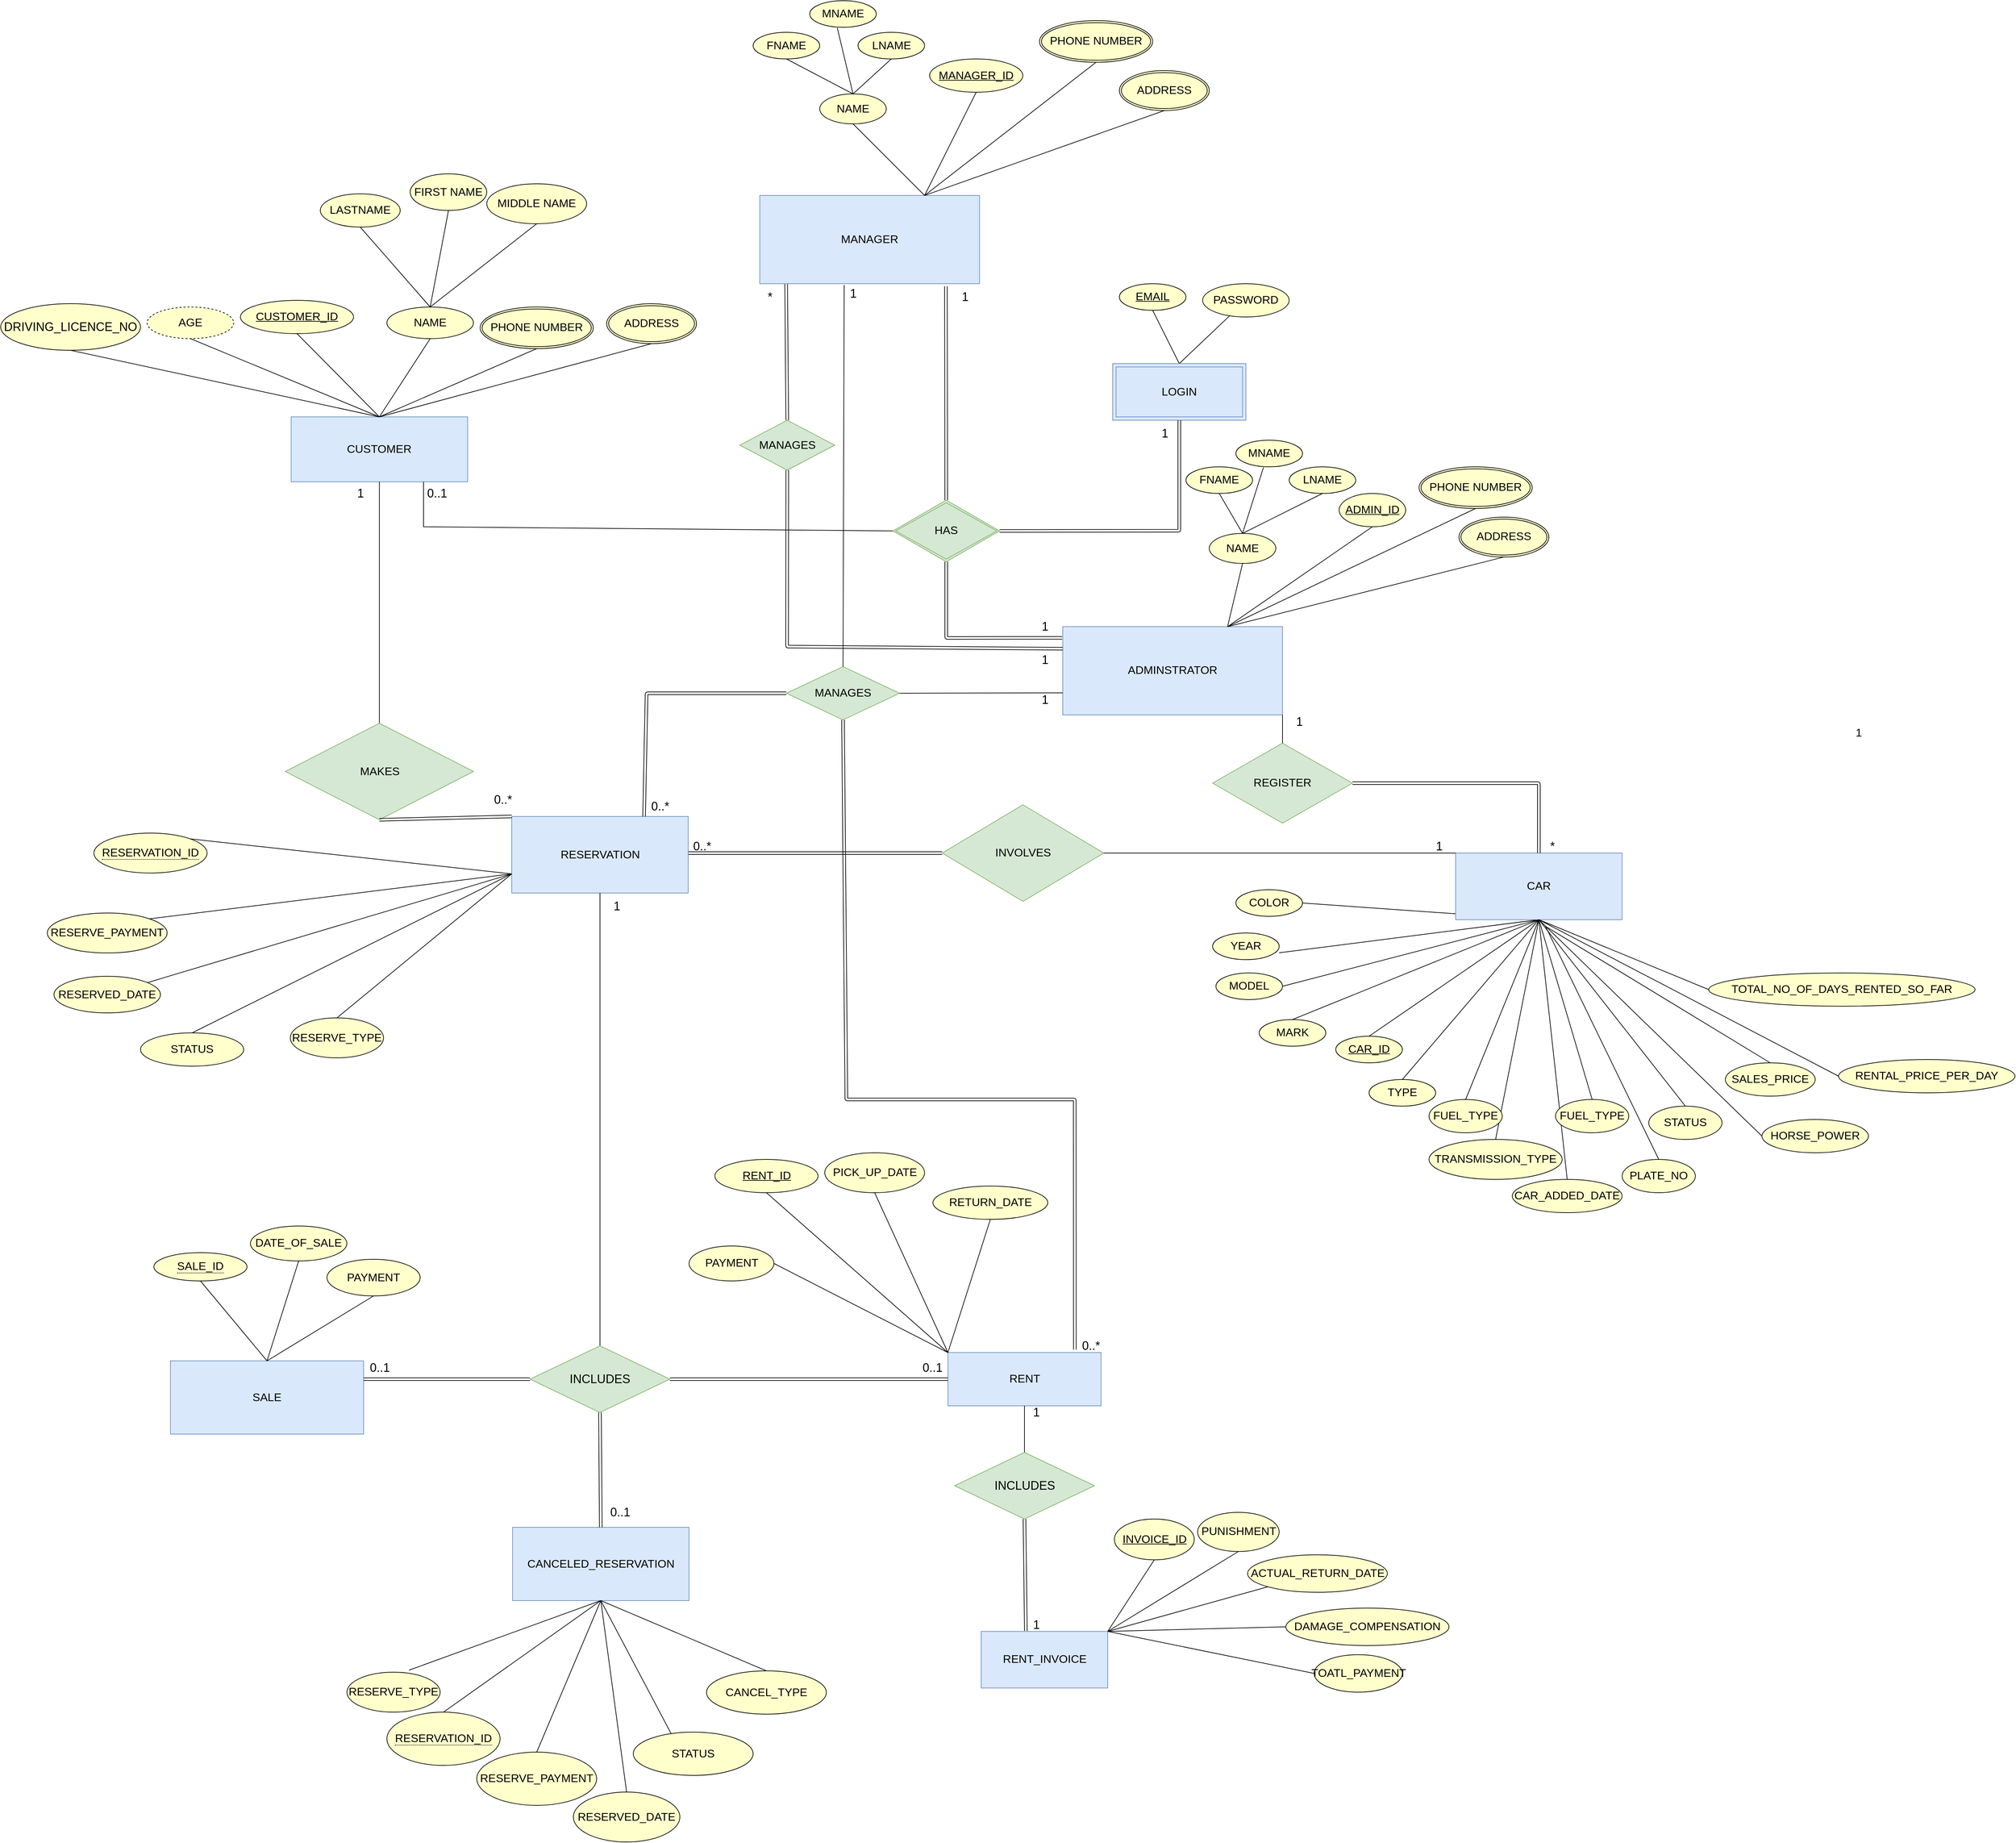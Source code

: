 <mxfile version="13.9.9" type="device"><diagram id="b6r3GiDpA1cp-aHRgZIB" name="Page-1"><mxGraphModel dx="2572" dy="1536" grid="1" gridSize="10" guides="1" tooltips="1" connect="1" arrows="1" fold="1" page="1" pageScale="1" pageWidth="850" pageHeight="1100" math="0" shadow="0"><root><mxCell id="0"/><mxCell id="1" parent="0"/><mxCell id="QAoP2EeaHE-VwRovJNEY-3" value="RENT" style="whiteSpace=wrap;html=1;align=center;direction=west;fillColor=#DAE8FC;strokeColor=#6C8EBF;fontSize=17;" parent="1" vertex="1"><mxGeometry x="312.5" y="1140" width="230" height="80" as="geometry"/></mxCell><mxCell id="QAoP2EeaHE-VwRovJNEY-4" value="RESERVATION" style="whiteSpace=wrap;html=1;align=center;fillColor=#DAE8FC;strokeColor=#6C8EBF;fontSize=17;" parent="1" vertex="1"><mxGeometry x="-342.5" y="335" width="265" height="115" as="geometry"/></mxCell><mxCell id="QAoP2EeaHE-VwRovJNEY-5" value="SALE" style="whiteSpace=wrap;html=1;align=center;fillColor=#DAE8FC;strokeColor=#6C8EBF;fontSize=17;" parent="1" vertex="1"><mxGeometry x="-855" y="1152.5" width="290" height="110" as="geometry"/></mxCell><mxCell id="QAoP2EeaHE-VwRovJNEY-9" value="ADMINSTRATOR" style="whiteSpace=wrap;html=1;align=center;fillColor=#DAE8FC;strokeColor=#6C8EBF;fontSize=17;" parent="1" vertex="1"><mxGeometry x="485" y="50" width="330" height="132.5" as="geometry"/></mxCell><mxCell id="QAoP2EeaHE-VwRovJNEY-10" value="CUSTOMER" style="whiteSpace=wrap;html=1;align=center;fillColor=#dae8fc;strokeColor=#6c8ebf;fontSize=17;" parent="1" vertex="1"><mxGeometry x="-673.75" y="-265.0" width="265" height="97.5" as="geometry"/></mxCell><mxCell id="QAoP2EeaHE-VwRovJNEY-15" value="REGISTER" style="shape=rhombus;perimeter=rhombusPerimeter;whiteSpace=wrap;html=1;align=center;fillColor=#D5E8D4;strokeColor=#82B366;fontSize=17;" parent="1" vertex="1"><mxGeometry x="710" y="225" width="210" height="120" as="geometry"/></mxCell><mxCell id="QAoP2EeaHE-VwRovJNEY-19" value="" style="endArrow=none;html=1;rounded=0;entryX=0;entryY=0.5;entryDx=0;entryDy=0;fontSize=17;exitX=0.75;exitY=1;exitDx=0;exitDy=0;" parent="1" source="QAoP2EeaHE-VwRovJNEY-10" target="231w1WQbVvGOrzMlCKip-99" edge="1"><mxGeometry relative="1" as="geometry"><mxPoint x="-420" y="-90" as="sourcePoint"/><mxPoint x="230" y="-95" as="targetPoint"/><Array as="points"><mxPoint x="-475" y="-100"/></Array></mxGeometry></mxCell><mxCell id="QAoP2EeaHE-VwRovJNEY-28" value="PASSWORD" style="ellipse;whiteSpace=wrap;html=1;align=center;fontSize=17;fillColor=#FFFFCC;" parent="1" vertex="1"><mxGeometry x="695" y="-465" width="130" height="50" as="geometry"/></mxCell><mxCell id="QAoP2EeaHE-VwRovJNEY-29" value="" style="endArrow=none;html=1;rounded=0;exitX=0.5;exitY=1;exitDx=0;exitDy=0;entryX=0.5;entryY=0;entryDx=0;entryDy=0;fontSize=17;" parent="1" source="vKYzjLsqnWKvQPBgTMqi-9" target="vKYzjLsqnWKvQPBgTMqi-10" edge="1"><mxGeometry relative="1" as="geometry"><mxPoint x="625" y="-185" as="sourcePoint"/><mxPoint x="671.43" y="-155" as="targetPoint"/></mxGeometry></mxCell><mxCell id="QAoP2EeaHE-VwRovJNEY-30" value="" style="endArrow=none;html=1;rounded=0;entryX=0.5;entryY=0;entryDx=0;entryDy=0;fontSize=17;" parent="1" source="QAoP2EeaHE-VwRovJNEY-28" target="vKYzjLsqnWKvQPBgTMqi-10" edge="1"><mxGeometry relative="1" as="geometry"><mxPoint x="655" y="165" as="sourcePoint"/><mxPoint x="689.151" y="-155" as="targetPoint"/></mxGeometry></mxCell><mxCell id="QAoP2EeaHE-VwRovJNEY-33" value="" style="endArrow=none;html=1;rounded=0;entryX=1;entryY=1;entryDx=0;entryDy=0;exitX=0.5;exitY=0;exitDx=0;exitDy=0;fontSize=17;" parent="1" source="QAoP2EeaHE-VwRovJNEY-15" target="QAoP2EeaHE-VwRovJNEY-9" edge="1"><mxGeometry relative="1" as="geometry"><mxPoint x="350" y="180" as="sourcePoint"/><mxPoint x="510" y="180" as="targetPoint"/></mxGeometry></mxCell><mxCell id="QAoP2EeaHE-VwRovJNEY-50" value="" style="endArrow=none;html=1;rounded=0;exitX=0.5;exitY=1;exitDx=0;exitDy=0;entryX=0.5;entryY=0;entryDx=0;entryDy=0;fontSize=17;" parent="1" source="QAoP2EeaHE-VwRovJNEY-4" target="231w1WQbVvGOrzMlCKip-96" edge="1"><mxGeometry relative="1" as="geometry"><mxPoint x="350" y="270" as="sourcePoint"/><mxPoint x="-210" y="1120" as="targetPoint"/></mxGeometry></mxCell><mxCell id="QAoP2EeaHE-VwRovJNEY-51" style="edgeStyle=orthogonalEdgeStyle;rounded=0;orthogonalLoop=1;jettySize=auto;html=1;exitX=0.5;exitY=1;exitDx=0;exitDy=0;fontSize=17;" parent="1" edge="1"><mxGeometry relative="1" as="geometry"><mxPoint x="366.43" y="-30" as="sourcePoint"/><mxPoint x="366.43" y="-30" as="targetPoint"/></mxGeometry></mxCell><mxCell id="QAoP2EeaHE-VwRovJNEY-57" value="RENT_INVOICE" style="whiteSpace=wrap;html=1;align=center;fillColor=#DAE8FC;strokeColor=#6C8EBF;fontSize=17;" parent="1" vertex="1"><mxGeometry x="362.5" y="1558.75" width="190" height="85" as="geometry"/></mxCell><mxCell id="vKYzjLsqnWKvQPBgTMqi-1" value="MANAGES" style="shape=rhombus;perimeter=rhombusPerimeter;whiteSpace=wrap;html=1;align=center;fillColor=#D5E8D4;strokeColor=#82B366;fontSize=17;" parent="1" vertex="1"><mxGeometry x="70" y="110" width="170" height="80" as="geometry"/></mxCell><mxCell id="vKYzjLsqnWKvQPBgTMqi-6" value="" style="endArrow=none;html=1;rounded=0;entryX=0;entryY=0.75;entryDx=0;entryDy=0;exitX=1;exitY=0.5;exitDx=0;exitDy=0;fontSize=17;" parent="1" source="vKYzjLsqnWKvQPBgTMqi-1" target="QAoP2EeaHE-VwRovJNEY-9" edge="1"><mxGeometry relative="1" as="geometry"><mxPoint x="200" y="160" as="sourcePoint"/><mxPoint x="360" y="160" as="targetPoint"/></mxGeometry></mxCell><mxCell id="vKYzjLsqnWKvQPBgTMqi-9" value="&lt;u&gt;EMAIL&lt;/u&gt;" style="ellipse;whiteSpace=wrap;html=1;align=center;fontSize=17;fillColor=#FFFFCC;" parent="1" vertex="1"><mxGeometry x="570" y="-465" width="100" height="40" as="geometry"/></mxCell><mxCell id="vKYzjLsqnWKvQPBgTMqi-10" value="LOGIN" style="shape=ext;margin=3;double=1;whiteSpace=wrap;html=1;align=center;fontSize=17;fillColor=#DAE8FC;strokeColor=#6C8EBF;" parent="1" vertex="1"><mxGeometry x="560" y="-345" width="200" height="85" as="geometry"/></mxCell><mxCell id="vKYzjLsqnWKvQPBgTMqi-17" value="&lt;font style=&quot;font-size: 18px&quot;&gt;DRIVING_LICENCE_NO&lt;/font&gt;" style="ellipse;whiteSpace=wrap;html=1;align=center;fontSize=17;fillColor=#FFFFCC;" parent="1" vertex="1"><mxGeometry x="-1110" y="-435" width="210" height="70" as="geometry"/></mxCell><mxCell id="vKYzjLsqnWKvQPBgTMqi-18" value="LASTNAME" style="ellipse;whiteSpace=wrap;html=1;align=center;fontSize=17;fillColor=#FFFFCC;" parent="1" vertex="1"><mxGeometry x="-630" y="-600" width="120" height="50" as="geometry"/></mxCell><mxCell id="vKYzjLsqnWKvQPBgTMqi-19" value="MIDDLE NAME" style="ellipse;whiteSpace=wrap;html=1;align=center;fontSize=17;fillColor=#FFFFCC;" parent="1" vertex="1"><mxGeometry x="-380" y="-615" width="150" height="60" as="geometry"/></mxCell><mxCell id="vKYzjLsqnWKvQPBgTMqi-20" value="FIRST NAME" style="ellipse;whiteSpace=wrap;html=1;align=center;fontSize=17;fillColor=#FFFFCC;" parent="1" vertex="1"><mxGeometry x="-495" y="-630" width="115" height="55" as="geometry"/></mxCell><mxCell id="vKYzjLsqnWKvQPBgTMqi-21" value="NAME" style="ellipse;whiteSpace=wrap;html=1;align=center;fontSize=17;fillColor=#FFFFCC;" parent="1" vertex="1"><mxGeometry x="-530" y="-430" width="130" height="47.5" as="geometry"/></mxCell><mxCell id="vKYzjLsqnWKvQPBgTMqi-22" value="ADDRESS" style="ellipse;shape=doubleEllipse;margin=3;whiteSpace=wrap;html=1;align=center;fontSize=17;fillColor=#FFFFCC;" parent="1" vertex="1"><mxGeometry x="-200" y="-435" width="135" height="60" as="geometry"/></mxCell><mxCell id="vKYzjLsqnWKvQPBgTMqi-23" value="AGE" style="ellipse;whiteSpace=wrap;html=1;align=center;dashed=1;fontSize=17;fillColor=#FFFFCC;" parent="1" vertex="1"><mxGeometry x="-890" y="-430" width="130" height="47.5" as="geometry"/></mxCell><mxCell id="vKYzjLsqnWKvQPBgTMqi-24" value="PHONE NUMBER" style="ellipse;shape=doubleEllipse;margin=3;whiteSpace=wrap;html=1;align=center;fontSize=17;fillColor=#FFFFCC;" parent="1" vertex="1"><mxGeometry x="-390" y="-430" width="170" height="62.5" as="geometry"/></mxCell><mxCell id="vKYzjLsqnWKvQPBgTMqi-28" value="" style="endArrow=none;html=1;rounded=0;exitX=0.5;exitY=1;exitDx=0;exitDy=0;entryX=0.5;entryY=0;entryDx=0;entryDy=0;fontSize=17;" parent="1" source="vKYzjLsqnWKvQPBgTMqi-22" target="QAoP2EeaHE-VwRovJNEY-10" edge="1"><mxGeometry relative="1" as="geometry"><mxPoint x="-90" y="-255.0" as="sourcePoint"/><mxPoint x="-20" y="-205.0" as="targetPoint"/></mxGeometry></mxCell><mxCell id="vKYzjLsqnWKvQPBgTMqi-29" value="" style="endArrow=none;html=1;rounded=0;exitX=0.5;exitY=1;exitDx=0;exitDy=0;entryX=0.5;entryY=0;entryDx=0;entryDy=0;fontSize=17;" parent="1" source="vKYzjLsqnWKvQPBgTMqi-24" target="QAoP2EeaHE-VwRovJNEY-10" edge="1"><mxGeometry relative="1" as="geometry"><mxPoint x="-90" y="-255.0" as="sourcePoint"/><mxPoint x="-20" y="-205.0" as="targetPoint"/></mxGeometry></mxCell><mxCell id="vKYzjLsqnWKvQPBgTMqi-30" value="" style="endArrow=none;html=1;rounded=0;exitX=0.5;exitY=1;exitDx=0;exitDy=0;entryX=0.5;entryY=0;entryDx=0;entryDy=0;fontSize=17;" parent="1" source="vKYzjLsqnWKvQPBgTMqi-21" target="QAoP2EeaHE-VwRovJNEY-10" edge="1"><mxGeometry relative="1" as="geometry"><mxPoint x="-90" y="-255.0" as="sourcePoint"/><mxPoint x="70" y="-255.0" as="targetPoint"/></mxGeometry></mxCell><mxCell id="vKYzjLsqnWKvQPBgTMqi-31" value="" style="endArrow=none;html=1;rounded=0;entryX=0.5;entryY=0;entryDx=0;entryDy=0;exitX=0.5;exitY=1;exitDx=0;exitDy=0;fontSize=17;" parent="1" source="vKYzjLsqnWKvQPBgTMqi-57" target="QAoP2EeaHE-VwRovJNEY-10" edge="1"><mxGeometry relative="1" as="geometry"><mxPoint x="-350" y="-365" as="sourcePoint"/><mxPoint x="70" y="-255.0" as="targetPoint"/></mxGeometry></mxCell><mxCell id="vKYzjLsqnWKvQPBgTMqi-32" value="" style="endArrow=none;html=1;rounded=0;exitX=0.5;exitY=1;exitDx=0;exitDy=0;entryX=0.5;entryY=0;entryDx=0;entryDy=0;fontSize=17;" parent="1" source="vKYzjLsqnWKvQPBgTMqi-17" target="QAoP2EeaHE-VwRovJNEY-10" edge="1"><mxGeometry relative="1" as="geometry"><mxPoint x="-90" y="-255.0" as="sourcePoint"/><mxPoint x="70" y="-255.0" as="targetPoint"/></mxGeometry></mxCell><mxCell id="vKYzjLsqnWKvQPBgTMqi-33" value="" style="endArrow=none;html=1;rounded=0;exitX=0.5;exitY=1;exitDx=0;exitDy=0;entryX=0.5;entryY=0;entryDx=0;entryDy=0;fontSize=17;" parent="1" source="vKYzjLsqnWKvQPBgTMqi-23" target="QAoP2EeaHE-VwRovJNEY-10" edge="1"><mxGeometry relative="1" as="geometry"><mxPoint x="-90" y="-255.0" as="sourcePoint"/><mxPoint x="70" y="-255.0" as="targetPoint"/><Array as="points"/></mxGeometry></mxCell><mxCell id="vKYzjLsqnWKvQPBgTMqi-37" value="" style="endArrow=none;html=1;rounded=0;entryX=0.5;entryY=1;entryDx=0;entryDy=0;exitX=0.5;exitY=0;exitDx=0;exitDy=0;fontSize=17;" parent="1" source="vKYzjLsqnWKvQPBgTMqi-21" target="vKYzjLsqnWKvQPBgTMqi-19" edge="1"><mxGeometry relative="1" as="geometry"><mxPoint x="-100" y="-255.0" as="sourcePoint"/><mxPoint x="60" y="-255.0" as="targetPoint"/></mxGeometry></mxCell><mxCell id="vKYzjLsqnWKvQPBgTMqi-38" value="" style="endArrow=none;html=1;rounded=0;exitX=0.5;exitY=1;exitDx=0;exitDy=0;entryX=0.5;entryY=0;entryDx=0;entryDy=0;fontSize=17;" parent="1" source="vKYzjLsqnWKvQPBgTMqi-20" target="vKYzjLsqnWKvQPBgTMqi-21" edge="1"><mxGeometry relative="1" as="geometry"><mxPoint x="-100" y="-255.0" as="sourcePoint"/><mxPoint x="60" y="-255.0" as="targetPoint"/></mxGeometry></mxCell><mxCell id="vKYzjLsqnWKvQPBgTMqi-39" value="" style="endArrow=none;html=1;rounded=0;exitX=0.5;exitY=1;exitDx=0;exitDy=0;entryX=0.5;entryY=0;entryDx=0;entryDy=0;fontSize=17;" parent="1" source="vKYzjLsqnWKvQPBgTMqi-18" target="vKYzjLsqnWKvQPBgTMqi-21" edge="1"><mxGeometry relative="1" as="geometry"><mxPoint x="-280" y="-445" as="sourcePoint"/><mxPoint x="60" y="-255.0" as="targetPoint"/></mxGeometry></mxCell><mxCell id="vKYzjLsqnWKvQPBgTMqi-40" value="FNAME" style="ellipse;whiteSpace=wrap;html=1;align=center;fontSize=17;fillColor=#FFFFCC;" parent="1" vertex="1"><mxGeometry x="670" y="-190" width="100" height="40" as="geometry"/></mxCell><mxCell id="vKYzjLsqnWKvQPBgTMqi-41" value="&lt;u&gt;ADMIN_ID&lt;/u&gt;" style="ellipse;whiteSpace=wrap;html=1;align=center;fontSize=17;fillColor=#FFFFCC;" parent="1" vertex="1"><mxGeometry x="900" y="-150" width="100" height="50" as="geometry"/></mxCell><mxCell id="vKYzjLsqnWKvQPBgTMqi-43" value="NAME" style="ellipse;whiteSpace=wrap;html=1;align=center;fontSize=17;fillColor=#FFFFCC;" parent="1" vertex="1"><mxGeometry x="705" y="-90" width="100" height="45" as="geometry"/></mxCell><mxCell id="vKYzjLsqnWKvQPBgTMqi-45" value="LNAME" style="ellipse;whiteSpace=wrap;html=1;align=center;fontSize=17;fillColor=#FFFFCC;" parent="1" vertex="1"><mxGeometry x="825" y="-190" width="100" height="40" as="geometry"/></mxCell><mxCell id="vKYzjLsqnWKvQPBgTMqi-47" value="" style="endArrow=none;html=1;rounded=0;exitX=0.5;exitY=1;exitDx=0;exitDy=0;entryX=0.75;entryY=0;entryDx=0;entryDy=0;fontSize=17;" parent="1" source="vKYzjLsqnWKvQPBgTMqi-41" target="QAoP2EeaHE-VwRovJNEY-9" edge="1"><mxGeometry relative="1" as="geometry"><mxPoint x="430" y="50" as="sourcePoint"/><mxPoint x="590" y="50" as="targetPoint"/></mxGeometry></mxCell><mxCell id="vKYzjLsqnWKvQPBgTMqi-48" value="" style="endArrow=none;html=1;rounded=0;exitX=0.5;exitY=1;exitDx=0;exitDy=0;entryX=0.75;entryY=0;entryDx=0;entryDy=0;fontSize=17;" parent="1" source="vKYzjLsqnWKvQPBgTMqi-43" target="QAoP2EeaHE-VwRovJNEY-9" edge="1"><mxGeometry relative="1" as="geometry"><mxPoint x="430" y="50" as="sourcePoint"/><mxPoint x="590" y="50" as="targetPoint"/></mxGeometry></mxCell><mxCell id="vKYzjLsqnWKvQPBgTMqi-51" value="" style="endArrow=none;html=1;rounded=0;exitX=0.5;exitY=1;exitDx=0;exitDy=0;entryX=0.5;entryY=0;entryDx=0;entryDy=0;fontSize=17;" parent="1" source="vKYzjLsqnWKvQPBgTMqi-45" target="vKYzjLsqnWKvQPBgTMqi-43" edge="1"><mxGeometry relative="1" as="geometry"><mxPoint x="-240" y="120" as="sourcePoint"/><mxPoint x="80" y="-140" as="targetPoint"/></mxGeometry></mxCell><mxCell id="vKYzjLsqnWKvQPBgTMqi-52" value="" style="endArrow=none;html=1;rounded=0;exitX=0.5;exitY=1;exitDx=0;exitDy=0;entryX=0.5;entryY=0;entryDx=0;entryDy=0;fontSize=17;" parent="1" source="vKYzjLsqnWKvQPBgTMqi-40" target="vKYzjLsqnWKvQPBgTMqi-43" edge="1"><mxGeometry relative="1" as="geometry"><mxPoint x="-240" y="120" as="sourcePoint"/><mxPoint x="-80" y="120" as="targetPoint"/></mxGeometry></mxCell><mxCell id="vKYzjLsqnWKvQPBgTMqi-57" value="CUSTOMER_ID" style="ellipse;whiteSpace=wrap;html=1;align=center;fontStyle=4;fontSize=17;fillColor=#FFFFCC;" parent="1" vertex="1"><mxGeometry x="-750" y="-440" width="170" height="50" as="geometry"/></mxCell><mxCell id="vKYzjLsqnWKvQPBgTMqi-60" value="&lt;span style=&quot;border-bottom: 1px dotted ; font-size: 17px&quot;&gt;&lt;font style=&quot;font-size: 17px&quot;&gt;RESERVATION_ID&lt;/font&gt;&lt;/span&gt;" style="ellipse;whiteSpace=wrap;html=1;align=center;fontSize=17;fillColor=#FFFFCC;" parent="1" vertex="1"><mxGeometry x="-970" y="360" width="170" height="60" as="geometry"/></mxCell><mxCell id="vKYzjLsqnWKvQPBgTMqi-65" value="RESERVED_DATE" style="ellipse;whiteSpace=wrap;html=1;align=center;fontSize=17;fillColor=#FFFFCC;" parent="1" vertex="1"><mxGeometry x="-1030" y="575" width="160" height="55" as="geometry"/></mxCell><mxCell id="vKYzjLsqnWKvQPBgTMqi-66" value="&lt;font style=&quot;font-size: 17px&quot;&gt;RESERVE_PAYMENT&lt;/font&gt;" style="ellipse;whiteSpace=wrap;html=1;align=center;fontSize=17;fillColor=#FFFFCC;" parent="1" vertex="1"><mxGeometry x="-1040" y="480" width="180" height="60" as="geometry"/></mxCell><mxCell id="vKYzjLsqnWKvQPBgTMqi-70" value="" style="endArrow=none;html=1;rounded=0;fontSize=17;entryX=0;entryY=0.75;entryDx=0;entryDy=0;" parent="1" source="vKYzjLsqnWKvQPBgTMqi-65" target="QAoP2EeaHE-VwRovJNEY-4" edge="1"><mxGeometry relative="1" as="geometry"><mxPoint x="-430" y="260" as="sourcePoint"/><mxPoint x="-367" y="420" as="targetPoint"/></mxGeometry></mxCell><mxCell id="vKYzjLsqnWKvQPBgTMqi-71" value="" style="endArrow=none;html=1;rounded=0;fontSize=17;entryX=0;entryY=0.75;entryDx=0;entryDy=0;exitX=1;exitY=0;exitDx=0;exitDy=0;" parent="1" source="vKYzjLsqnWKvQPBgTMqi-66" target="QAoP2EeaHE-VwRovJNEY-4" edge="1"><mxGeometry relative="1" as="geometry"><mxPoint x="-430" y="260" as="sourcePoint"/><mxPoint x="-270" y="260" as="targetPoint"/></mxGeometry></mxCell><mxCell id="vKYzjLsqnWKvQPBgTMqi-72" value="" style="endArrow=none;html=1;rounded=0;fontSize=17;entryX=0;entryY=0.75;entryDx=0;entryDy=0;exitX=1;exitY=0;exitDx=0;exitDy=0;" parent="1" source="vKYzjLsqnWKvQPBgTMqi-60" target="QAoP2EeaHE-VwRovJNEY-4" edge="1"><mxGeometry relative="1" as="geometry"><mxPoint x="-430" y="260" as="sourcePoint"/><mxPoint x="-270" y="260" as="targetPoint"/></mxGeometry></mxCell><mxCell id="vKYzjLsqnWKvQPBgTMqi-79" value="RENT_ID" style="ellipse;whiteSpace=wrap;html=1;align=center;fontStyle=4;fontSize=17;fillColor=#FFFFCC;" parent="1" vertex="1"><mxGeometry x="-37.5" y="850" width="155" height="50" as="geometry"/></mxCell><mxCell id="vKYzjLsqnWKvQPBgTMqi-81" value="PICK_UP_DATE" style="ellipse;whiteSpace=wrap;html=1;align=center;fontSize=17;fillColor=#FFFFCC;" parent="1" vertex="1"><mxGeometry x="127.5" y="840" width="150" height="60" as="geometry"/></mxCell><mxCell id="vKYzjLsqnWKvQPBgTMqi-84" value="RETURN_DATE" style="ellipse;whiteSpace=wrap;html=1;align=center;fontSize=17;fillColor=#FFFFCC;" parent="1" vertex="1"><mxGeometry x="290" y="890" width="172.5" height="50" as="geometry"/></mxCell><mxCell id="vKYzjLsqnWKvQPBgTMqi-86" value="PAYMENT" style="ellipse;whiteSpace=wrap;html=1;align=center;fontSize=17;fillColor=#FFFFCC;" parent="1" vertex="1"><mxGeometry x="-76.25" y="980" width="127.5" height="52.5" as="geometry"/></mxCell><mxCell id="vKYzjLsqnWKvQPBgTMqi-92" value="" style="endArrow=none;html=1;rounded=0;fontSize=17;exitX=1;exitY=1;exitDx=0;exitDy=0;entryX=1;entryY=0.5;entryDx=0;entryDy=0;" parent="1" source="QAoP2EeaHE-VwRovJNEY-3" target="vKYzjLsqnWKvQPBgTMqi-86" edge="1"><mxGeometry relative="1" as="geometry"><mxPoint x="82.5" y="740" as="sourcePoint"/><mxPoint x="242.5" y="740" as="targetPoint"/></mxGeometry></mxCell><mxCell id="vKYzjLsqnWKvQPBgTMqi-93" value="" style="endArrow=none;html=1;rounded=0;fontSize=17;entryX=1;entryY=1;entryDx=0;entryDy=0;exitX=0.5;exitY=1;exitDx=0;exitDy=0;" parent="1" source="vKYzjLsqnWKvQPBgTMqi-79" target="QAoP2EeaHE-VwRovJNEY-3" edge="1"><mxGeometry relative="1" as="geometry"><mxPoint x="82.5" y="740" as="sourcePoint"/><mxPoint x="242.5" y="740" as="targetPoint"/></mxGeometry></mxCell><mxCell id="vKYzjLsqnWKvQPBgTMqi-94" value="" style="endArrow=none;html=1;rounded=0;fontSize=17;exitX=1;exitY=1;exitDx=0;exitDy=0;entryX=0.5;entryY=1;entryDx=0;entryDy=0;" parent="1" source="QAoP2EeaHE-VwRovJNEY-3" target="vKYzjLsqnWKvQPBgTMqi-81" edge="1"><mxGeometry relative="1" as="geometry"><mxPoint x="82.5" y="740" as="sourcePoint"/><mxPoint x="195" y="902.5" as="targetPoint"/></mxGeometry></mxCell><mxCell id="vKYzjLsqnWKvQPBgTMqi-95" value="" style="endArrow=none;html=1;rounded=0;fontSize=17;entryX=1;entryY=1;entryDx=0;entryDy=0;exitX=0.5;exitY=1;exitDx=0;exitDy=0;" parent="1" source="vKYzjLsqnWKvQPBgTMqi-84" target="QAoP2EeaHE-VwRovJNEY-3" edge="1"><mxGeometry relative="1" as="geometry"><mxPoint x="82.5" y="740" as="sourcePoint"/><mxPoint x="242.5" y="740" as="targetPoint"/></mxGeometry></mxCell><mxCell id="vKYzjLsqnWKvQPBgTMqi-97" value="DAMAGE_COMPENSATION" style="ellipse;whiteSpace=wrap;html=1;align=center;fontSize=17;fillColor=#FFFFCC;" parent="1" vertex="1"><mxGeometry x="820" y="1523.75" width="245" height="56.25" as="geometry"/></mxCell><mxCell id="vKYzjLsqnWKvQPBgTMqi-99" value="ACTUAL_RETURN_DATE" style="ellipse;whiteSpace=wrap;html=1;align=center;fontSize=17;fillColor=#FFFFCC;" parent="1" vertex="1"><mxGeometry x="762.5" y="1443.75" width="210" height="56.25" as="geometry"/></mxCell><mxCell id="vKYzjLsqnWKvQPBgTMqi-100" value="&lt;span lang=&quot;EN-US&quot; class=&quot;TextRun SCXW95222780 BCX8&quot; style=&quot;animation: 0s ease 0s 1 normal none running none ; appearance: none ; backface-visibility: visible ; background: none 0% 0% / auto repeat scroll padding-box border-box rgba(0 , 0 , 0 , 0) ; border: 0px none rgb(0 , 0 , 0) ; border-collapse: separate ; border-spacing: 0px ; border-radius: 0px ; box-shadow: none ; box-sizing: content-box ; caption-side: top ; clear: none ; clip: auto ; content: normal ; cursor: text ; direction: ltr ; display: inline ; empty-cells: show ; float: none ; font-family: &amp;#34;wordvisi_msfontservice&amp;#34; , &amp;#34;calibri&amp;#34; , &amp;#34;calibri_embeddedfont&amp;#34; , &amp;#34;calibri_msfontservice&amp;#34; , sans-serif ; height: auto ; line-height: 19.425px ; list-style: outside none disc ; margin: 0px ; max-height: none ; max-width: none ; min-height: 0px ; min-width: 0px ; opacity: 1 ; outline: rgb(0 , 0 , 0) none 0px ; overflow: visible ; overflow-wrap: break-word ; padding: 0px ; perspective: none ; perspective-origin: 0px 0px ; position: static ; resize: none ; speak: normal ; table-layout: auto ; text-align: left ; text-overflow: clip ; text-shadow: none ; transform: none ; transform-origin: 0px 0px ; transform-style: flat ; transition: all 0s ease 0s ; unicode-bidi: normal ; vertical-align: baseline ; visibility: visible ; width: auto ; word-break: normal ; z-index: auto ; zoom: 1&quot;&gt;&lt;span class=&quot;NormalTextRun SpellingErrorV2Themed SCXW95222780 BCX8&quot;&gt;&lt;font style=&quot;font-size: 17px&quot;&gt;TOATL_PAYMENT&lt;/font&gt;&lt;/span&gt;&lt;/span&gt;" style="ellipse;whiteSpace=wrap;html=1;align=center;fontSize=17;fillColor=#FFFFCC;" parent="1" vertex="1"><mxGeometry x="862.5" y="1593.75" width="132.5" height="56.25" as="geometry"/></mxCell><mxCell id="vKYzjLsqnWKvQPBgTMqi-101" value="&lt;div style=&quot;text-align: left&quot;&gt;&lt;span&gt;&lt;font face=&quot;wordvisi_msfontservice, calibri, calibri_embeddedfont, calibri_msfontservice, sans-serif&quot;&gt;PUNISHMENT&lt;/font&gt;&lt;/span&gt;&lt;/div&gt;" style="ellipse;whiteSpace=wrap;html=1;align=center;fontSize=17;fillColor=#FFFFCC;" parent="1" vertex="1"><mxGeometry x="687.5" y="1380" width="122.5" height="58.75" as="geometry"/></mxCell><mxCell id="vKYzjLsqnWKvQPBgTMqi-102" value="&lt;span lang=&quot;EN-US&quot; class=&quot;TextRun SCXW266080610 BCX8&quot; style=&quot;animation: 0s ease 0s 1 normal none running none ; appearance: none ; backface-visibility: visible ; background: none 0% 0% / auto repeat scroll padding-box border-box rgba(0 , 0 , 0 , 0) ; border: 0px none rgb(0 , 0 , 0) ; border-collapse: separate ; border-spacing: 0px ; border-radius: 0px ; box-shadow: none ; box-sizing: content-box ; caption-side: top ; clear: none ; clip: auto ; content: normal ; cursor: text ; direction: ltr ; display: inline ; empty-cells: show ; float: none ; font-family: &amp;#34;wordvisi_msfontservice&amp;#34; , &amp;#34;calibri&amp;#34; , &amp;#34;calibri_embeddedfont&amp;#34; , &amp;#34;calibri_msfontservice&amp;#34; , sans-serif ; font-size: 14.667px ; height: auto ; line-height: 19.425px ; list-style: outside none disc ; margin: 0px ; max-height: none ; max-width: none ; min-height: 0px ; min-width: 0px ; opacity: 1 ; outline: rgb(0 , 0 , 0) none 0px ; overflow: visible ; overflow-wrap: break-word ; padding: 0px ; perspective: none ; perspective-origin: 0px 0px ; position: static ; resize: none ; speak: normal ; table-layout: auto ; text-align: left ; text-decoration: none ; text-overflow: clip ; text-shadow: none ; transform: none ; transform-origin: 0px 0px ; transform-style: flat ; transition: all 0s ease 0s ; unicode-bidi: normal ; vertical-align: baseline ; visibility: visible ; width: auto ; word-break: normal ; z-index: auto ; zoom: 1&quot;&gt;&lt;span class=&quot;NormalTextRun SpellingErrorV2Themed SpellingErrorHighlight SCXW266080610 BCX8&quot; style=&quot;font-size: 17px&quot;&gt;INVOICE_ID&lt;/span&gt;&lt;/span&gt;" style="ellipse;whiteSpace=wrap;html=1;align=center;fontStyle=4;fontSize=17;fillColor=#FFFFCC;" parent="1" vertex="1"><mxGeometry x="562.5" y="1390" width="120" height="61.25" as="geometry"/></mxCell><mxCell id="vKYzjLsqnWKvQPBgTMqi-108" value="" style="endArrow=none;html=1;rounded=0;fontSize=17;entryX=1;entryY=0;entryDx=0;entryDy=0;exitX=0;exitY=0.5;exitDx=0;exitDy=0;fillColor=#FFFFCC;" parent="1" source="vKYzjLsqnWKvQPBgTMqi-100" target="QAoP2EeaHE-VwRovJNEY-57" edge="1"><mxGeometry relative="1" as="geometry"><mxPoint x="530" y="1423.75" as="sourcePoint"/><mxPoint x="690" y="1423.75" as="targetPoint"/></mxGeometry></mxCell><mxCell id="vKYzjLsqnWKvQPBgTMqi-109" value="" style="endArrow=none;html=1;rounded=0;fontSize=17;exitX=1;exitY=0;exitDx=0;exitDy=0;entryX=0;entryY=0.5;entryDx=0;entryDy=0;fillColor=#FFFFCC;" parent="1" source="QAoP2EeaHE-VwRovJNEY-57" target="vKYzjLsqnWKvQPBgTMqi-97" edge="1"><mxGeometry relative="1" as="geometry"><mxPoint x="530" y="1423.75" as="sourcePoint"/><mxPoint x="690" y="1423.75" as="targetPoint"/></mxGeometry></mxCell><mxCell id="vKYzjLsqnWKvQPBgTMqi-110" value="" style="endArrow=none;html=1;rounded=0;fontSize=17;entryX=1;entryY=0;entryDx=0;entryDy=0;exitX=0;exitY=1;exitDx=0;exitDy=0;fillColor=#FFFFCC;" parent="1" source="vKYzjLsqnWKvQPBgTMqi-99" target="QAoP2EeaHE-VwRovJNEY-57" edge="1"><mxGeometry relative="1" as="geometry"><mxPoint x="530" y="1423.75" as="sourcePoint"/><mxPoint x="690" y="1423.75" as="targetPoint"/></mxGeometry></mxCell><mxCell id="vKYzjLsqnWKvQPBgTMqi-111" value="" style="endArrow=none;html=1;rounded=0;fontSize=17;entryX=1;entryY=0;entryDx=0;entryDy=0;exitX=0.5;exitY=1;exitDx=0;exitDy=0;fillColor=#FFFFCC;" parent="1" source="vKYzjLsqnWKvQPBgTMqi-101" target="QAoP2EeaHE-VwRovJNEY-57" edge="1"><mxGeometry relative="1" as="geometry"><mxPoint x="530" y="1423.75" as="sourcePoint"/><mxPoint x="690" y="1423.75" as="targetPoint"/></mxGeometry></mxCell><mxCell id="vKYzjLsqnWKvQPBgTMqi-112" value="" style="endArrow=none;html=1;rounded=0;fontSize=17;exitX=1;exitY=0;exitDx=0;exitDy=0;entryX=0.5;entryY=1;entryDx=0;entryDy=0;fillColor=#FFFFCC;" parent="1" source="QAoP2EeaHE-VwRovJNEY-57" target="vKYzjLsqnWKvQPBgTMqi-102" edge="1"><mxGeometry relative="1" as="geometry"><mxPoint x="530" y="1423.75" as="sourcePoint"/><mxPoint x="690" y="1423.75" as="targetPoint"/></mxGeometry></mxCell><mxCell id="vKYzjLsqnWKvQPBgTMqi-64" value="&lt;font style=&quot;font-size: 17px&quot;&gt;STATUS&lt;/font&gt;" style="ellipse;whiteSpace=wrap;html=1;align=center;fontSize=17;fillColor=#FFFFCC;" parent="1" vertex="1"><mxGeometry x="-900" y="660" width="155" height="50" as="geometry"/></mxCell><mxCell id="vKYzjLsqnWKvQPBgTMqi-114" value="" style="endArrow=none;html=1;rounded=0;fontSize=17;entryX=0.5;entryY=0;entryDx=0;entryDy=0;exitX=0;exitY=0.75;exitDx=0;exitDy=0;" parent="1" source="QAoP2EeaHE-VwRovJNEY-4" target="vKYzjLsqnWKvQPBgTMqi-64" edge="1"><mxGeometry relative="1" as="geometry"><mxPoint x="-817.5" y="690" as="sourcePoint"/><mxPoint x="-380" y="230" as="targetPoint"/></mxGeometry></mxCell><mxCell id="vKYzjLsqnWKvQPBgTMqi-116" value="DATE_OF_SALE" style="ellipse;whiteSpace=wrap;html=1;align=center;fontSize=17;fillColor=#FFFFCC;" parent="1" vertex="1"><mxGeometry x="-735" y="950" width="145" height="52.5" as="geometry"/></mxCell><mxCell id="vKYzjLsqnWKvQPBgTMqi-119" value="RESERVE_TYPE" style="ellipse;whiteSpace=wrap;html=1;align=center;fontSize=17;fillColor=#FFFFCC;" parent="1" vertex="1"><mxGeometry x="-675" y="637.5" width="140" height="60" as="geometry"/></mxCell><mxCell id="vKYzjLsqnWKvQPBgTMqi-122" value="&lt;span style=&quot;border-bottom: 1px dotted&quot;&gt;SALE_ID&lt;/span&gt;" style="ellipse;whiteSpace=wrap;html=1;align=center;fontSize=17;fillColor=#FFFFCC;" parent="1" vertex="1"><mxGeometry x="-880" y="990" width="140" height="42.5" as="geometry"/></mxCell><mxCell id="vKYzjLsqnWKvQPBgTMqi-124" value="PAYMENT" style="ellipse;whiteSpace=wrap;html=1;align=center;fontSize=17;fillColor=#FFFFCC;" parent="1" vertex="1"><mxGeometry x="-620" y="1000" width="140" height="55" as="geometry"/></mxCell><mxCell id="vKYzjLsqnWKvQPBgTMqi-126" value="" style="endArrow=none;html=1;rounded=0;fontSize=17;entryX=0.5;entryY=0;entryDx=0;entryDy=0;exitX=0.5;exitY=1;exitDx=0;exitDy=0;" parent="1" source="vKYzjLsqnWKvQPBgTMqi-124" target="QAoP2EeaHE-VwRovJNEY-5" edge="1"><mxGeometry relative="1" as="geometry"><mxPoint x="-450" y="862.5" as="sourcePoint"/><mxPoint x="-290" y="862.5" as="targetPoint"/></mxGeometry></mxCell><mxCell id="vKYzjLsqnWKvQPBgTMqi-127" value="" style="endArrow=none;html=1;rounded=0;fontSize=17;entryX=0.5;entryY=0;entryDx=0;entryDy=0;exitX=0.5;exitY=1;exitDx=0;exitDy=0;" parent="1" source="vKYzjLsqnWKvQPBgTMqi-116" target="QAoP2EeaHE-VwRovJNEY-5" edge="1"><mxGeometry relative="1" as="geometry"><mxPoint x="-450" y="862.5" as="sourcePoint"/><mxPoint x="-290" y="862.5" as="targetPoint"/></mxGeometry></mxCell><mxCell id="vKYzjLsqnWKvQPBgTMqi-128" value="" style="endArrow=none;html=1;rounded=0;fontSize=17;exitX=0.5;exitY=0;exitDx=0;exitDy=0;entryX=0.5;entryY=1;entryDx=0;entryDy=0;" parent="1" source="QAoP2EeaHE-VwRovJNEY-5" target="vKYzjLsqnWKvQPBgTMqi-122" edge="1"><mxGeometry relative="1" as="geometry"><mxPoint x="-450" y="862.5" as="sourcePoint"/><mxPoint x="-290" y="862.5" as="targetPoint"/></mxGeometry></mxCell><mxCell id="vKYzjLsqnWKvQPBgTMqi-135" value="CAR_ID" style="ellipse;whiteSpace=wrap;html=1;align=center;fontStyle=4;fontSize=17;fillColor=#FFFFCC;" parent="1" vertex="1"><mxGeometry x="895" y="665" width="100" height="40" as="geometry"/></mxCell><mxCell id="vKYzjLsqnWKvQPBgTMqi-136" value="TRANSMISSION_TYPE" style="ellipse;whiteSpace=wrap;html=1;align=center;fontSize=17;fillColor=#FFFFCC;" parent="1" vertex="1"><mxGeometry x="1035" y="820" width="200" height="60" as="geometry"/></mxCell><mxCell id="vKYzjLsqnWKvQPBgTMqi-137" value="TYPE" style="ellipse;whiteSpace=wrap;html=1;align=center;fontSize=17;fillColor=#FFFFCC;" parent="1" vertex="1"><mxGeometry x="945" y="730" width="100" height="40" as="geometry"/></mxCell><mxCell id="vKYzjLsqnWKvQPBgTMqi-138" value="MARK" style="ellipse;whiteSpace=wrap;html=1;align=center;fontSize=17;fillColor=#FFFFCC;" parent="1" vertex="1"><mxGeometry x="780" y="640" width="100" height="40" as="geometry"/></mxCell><mxCell id="vKYzjLsqnWKvQPBgTMqi-140" value="YEAR" style="ellipse;whiteSpace=wrap;html=1;align=center;fontSize=17;fillColor=#FFFFCC;" parent="1" vertex="1"><mxGeometry x="710" y="510" width="100" height="40" as="geometry"/></mxCell><mxCell id="vKYzjLsqnWKvQPBgTMqi-141" value="MODEL" style="ellipse;whiteSpace=wrap;html=1;align=center;fontSize=17;fillColor=#FFFFCC;" parent="1" vertex="1"><mxGeometry x="715" y="570" width="100" height="40" as="geometry"/></mxCell><mxCell id="vKYzjLsqnWKvQPBgTMqi-144" value="TOTAL_NO_OF_DAYS_RENTED_SO_FAR" style="ellipse;whiteSpace=wrap;html=1;align=center;fontSize=17;fillColor=#FFFFCC;" parent="1" vertex="1"><mxGeometry x="1455" y="570" width="400" height="50" as="geometry"/></mxCell><mxCell id="vKYzjLsqnWKvQPBgTMqi-154" value="" style="endArrow=none;html=1;rounded=0;fontSize=17;exitX=0.5;exitY=1;exitDx=0;exitDy=0;entryX=1;entryY=0.5;entryDx=0;entryDy=0;fillColor=#FFFFCC;" parent="1" source="QAoP2EeaHE-VwRovJNEY-2" target="231w1WQbVvGOrzMlCKip-19" edge="1"><mxGeometry relative="1" as="geometry"><mxPoint x="1105" y="480" as="sourcePoint"/><mxPoint x="965" y="480" as="targetPoint"/></mxGeometry></mxCell><mxCell id="vKYzjLsqnWKvQPBgTMqi-156" value="" style="endArrow=none;html=1;rounded=0;fontSize=17;exitX=0.998;exitY=0.744;exitDx=0;exitDy=0;exitPerimeter=0;entryX=0.5;entryY=1;entryDx=0;entryDy=0;fillColor=#FFFFCC;" parent="1" source="vKYzjLsqnWKvQPBgTMqi-140" target="QAoP2EeaHE-VwRovJNEY-2" edge="1"><mxGeometry relative="1" as="geometry"><mxPoint x="1105" y="480" as="sourcePoint"/><mxPoint x="1205" y="490" as="targetPoint"/></mxGeometry></mxCell><mxCell id="vKYzjLsqnWKvQPBgTMqi-157" value="" style="endArrow=none;html=1;rounded=0;fontSize=17;entryX=0.5;entryY=1;entryDx=0;entryDy=0;exitX=1;exitY=0.5;exitDx=0;exitDy=0;fillColor=#FFFFCC;" parent="1" source="vKYzjLsqnWKvQPBgTMqi-141" target="QAoP2EeaHE-VwRovJNEY-2" edge="1"><mxGeometry relative="1" as="geometry"><mxPoint x="1105" y="480" as="sourcePoint"/><mxPoint x="1265" y="480" as="targetPoint"/></mxGeometry></mxCell><mxCell id="vKYzjLsqnWKvQPBgTMqi-158" value="" style="endArrow=none;html=1;rounded=0;fontSize=17;exitX=0.5;exitY=0;exitDx=0;exitDy=0;" parent="1" source="QAoP2EeaHE-VwRovJNEY-2" edge="1"><mxGeometry relative="1" as="geometry"><mxPoint x="1105" y="480" as="sourcePoint"/><mxPoint x="1185" y="450" as="targetPoint"/></mxGeometry></mxCell><mxCell id="vKYzjLsqnWKvQPBgTMqi-159" value="" style="endArrow=none;html=1;rounded=0;fontSize=17;exitX=0.5;exitY=0;exitDx=0;exitDy=0;entryX=0.5;entryY=1;entryDx=0;entryDy=0;fillColor=#FFFFCC;" parent="1" source="vKYzjLsqnWKvQPBgTMqi-135" target="QAoP2EeaHE-VwRovJNEY-2" edge="1"><mxGeometry relative="1" as="geometry"><mxPoint x="1105" y="480" as="sourcePoint"/><mxPoint x="1195" y="490" as="targetPoint"/></mxGeometry></mxCell><mxCell id="vKYzjLsqnWKvQPBgTMqi-160" value="" style="endArrow=none;html=1;rounded=0;fontSize=17;exitX=0.5;exitY=0;exitDx=0;exitDy=0;entryX=0.5;entryY=1;entryDx=0;entryDy=0;fillColor=#FFFFCC;" parent="1" source="vKYzjLsqnWKvQPBgTMqi-137" target="QAoP2EeaHE-VwRovJNEY-2" edge="1"><mxGeometry relative="1" as="geometry"><mxPoint x="1105" y="480" as="sourcePoint"/><mxPoint x="1185" y="450" as="targetPoint"/></mxGeometry></mxCell><mxCell id="vKYzjLsqnWKvQPBgTMqi-161" value="" style="endArrow=none;html=1;rounded=0;fontSize=17;entryX=0.5;entryY=1;entryDx=0;entryDy=0;exitX=0.5;exitY=0;exitDx=0;exitDy=0;fillColor=#FFFFCC;" parent="1" source="vKYzjLsqnWKvQPBgTMqi-136" target="QAoP2EeaHE-VwRovJNEY-2" edge="1"><mxGeometry relative="1" as="geometry"><mxPoint x="1105" y="480" as="sourcePoint"/><mxPoint x="1265" y="480" as="targetPoint"/></mxGeometry></mxCell><mxCell id="vKYzjLsqnWKvQPBgTMqi-162" value="" style="endArrow=none;html=1;rounded=0;fontSize=17;entryX=0.5;entryY=1;entryDx=0;entryDy=0;exitX=0;exitY=0.5;exitDx=0;exitDy=0;fillColor=#FFFFCC;" parent="1" source="vKYzjLsqnWKvQPBgTMqi-144" target="QAoP2EeaHE-VwRovJNEY-2" edge="1"><mxGeometry relative="1" as="geometry"><mxPoint x="1105" y="480" as="sourcePoint"/><mxPoint x="1265" y="480" as="targetPoint"/></mxGeometry></mxCell><mxCell id="QAoP2EeaHE-VwRovJNEY-2" value="&lt;span style=&quot;color: rgb(0 , 0 , 0)&quot;&gt;CAR&lt;/span&gt;" style="whiteSpace=wrap;html=1;align=center;fontSize=17;fillColor=#DAE8FC;strokeColor=#6C8EBF;fontColor=#ffffff;" parent="1" vertex="1"><mxGeometry x="1075" y="390" width="250" height="100" as="geometry"/></mxCell><mxCell id="vKYzjLsqnWKvQPBgTMqi-165" value="" style="endArrow=none;html=1;rounded=0;fontSize=17;exitX=0.5;exitY=0;exitDx=0;exitDy=0;entryX=0.5;entryY=1;entryDx=0;entryDy=0;fillColor=#FFFFCC;" parent="1" source="vKYzjLsqnWKvQPBgTMqi-138" target="QAoP2EeaHE-VwRovJNEY-2" edge="1"><mxGeometry relative="1" as="geometry"><mxPoint x="1040" y="580" as="sourcePoint"/><mxPoint x="1185" y="450" as="targetPoint"/></mxGeometry></mxCell><mxCell id="vKYzjLsqnWKvQPBgTMqi-173" value="1" style="text;html=1;align=center;verticalAlign=middle;resizable=0;points=[];autosize=1;fontSize=17;" parent="1" vertex="1"><mxGeometry x="1670" y="195" width="20" height="30" as="geometry"/></mxCell><mxCell id="231w1WQbVvGOrzMlCKip-2" value="MNAME" style="ellipse;whiteSpace=wrap;html=1;align=center;fontSize=17;fillColor=#FFFFCC;" parent="1" vertex="1"><mxGeometry x="745" y="-230" width="100" height="40" as="geometry"/></mxCell><mxCell id="231w1WQbVvGOrzMlCKip-4" value="" style="endArrow=none;html=1;entryX=0.414;entryY=1.021;entryDx=0;entryDy=0;entryPerimeter=0;exitX=0.5;exitY=0;exitDx=0;exitDy=0;" parent="1" source="vKYzjLsqnWKvQPBgTMqi-43" target="231w1WQbVvGOrzMlCKip-2" edge="1"><mxGeometry width="50" height="50" relative="1" as="geometry"><mxPoint x="815" y="-85" as="sourcePoint"/><mxPoint x="975" y="-195" as="targetPoint"/></mxGeometry></mxCell><mxCell id="231w1WQbVvGOrzMlCKip-6" value="MANAGER" style="whiteSpace=wrap;html=1;align=center;fillColor=#DAE8FC;strokeColor=#6C8EBF;fontSize=17;" parent="1" vertex="1"><mxGeometry x="30" y="-597.5" width="330" height="132.5" as="geometry"/></mxCell><mxCell id="231w1WQbVvGOrzMlCKip-7" value="FNAME" style="ellipse;whiteSpace=wrap;html=1;align=center;fontSize=17;fillColor=#FFFFCC;" parent="1" vertex="1"><mxGeometry x="20" y="-842.5" width="100" height="40" as="geometry"/></mxCell><mxCell id="231w1WQbVvGOrzMlCKip-8" value="&lt;u&gt;MANAGER_ID&lt;/u&gt;" style="ellipse;whiteSpace=wrap;html=1;align=center;fontSize=17;fillColor=#FFFFCC;" parent="1" vertex="1"><mxGeometry x="285" y="-802.5" width="140" height="50" as="geometry"/></mxCell><mxCell id="231w1WQbVvGOrzMlCKip-10" value="NAME" style="ellipse;whiteSpace=wrap;html=1;align=center;fontSize=17;fillColor=#FFFFCC;" parent="1" vertex="1"><mxGeometry x="120" y="-750" width="100" height="45" as="geometry"/></mxCell><mxCell id="231w1WQbVvGOrzMlCKip-11" value="LNAME" style="ellipse;whiteSpace=wrap;html=1;align=center;fontSize=17;fillColor=#FFFFCC;" parent="1" vertex="1"><mxGeometry x="177.5" y="-842.5" width="100" height="40" as="geometry"/></mxCell><mxCell id="231w1WQbVvGOrzMlCKip-12" value="" style="endArrow=none;html=1;rounded=0;exitX=0.5;exitY=1;exitDx=0;exitDy=0;entryX=0.75;entryY=0;entryDx=0;entryDy=0;fontSize=17;" parent="1" source="231w1WQbVvGOrzMlCKip-8" target="231w1WQbVvGOrzMlCKip-6" edge="1"><mxGeometry relative="1" as="geometry"><mxPoint x="-880" y="-605" as="sourcePoint"/><mxPoint x="-720" y="-605" as="targetPoint"/></mxGeometry></mxCell><mxCell id="231w1WQbVvGOrzMlCKip-13" value="" style="endArrow=none;html=1;rounded=0;exitX=0.5;exitY=1;exitDx=0;exitDy=0;entryX=0.75;entryY=0;entryDx=0;entryDy=0;fontSize=17;" parent="1" source="231w1WQbVvGOrzMlCKip-10" target="231w1WQbVvGOrzMlCKip-6" edge="1"><mxGeometry relative="1" as="geometry"><mxPoint x="-880" y="-605" as="sourcePoint"/><mxPoint x="-720" y="-605" as="targetPoint"/></mxGeometry></mxCell><mxCell id="231w1WQbVvGOrzMlCKip-15" value="" style="endArrow=none;html=1;rounded=0;exitX=0.5;exitY=1;exitDx=0;exitDy=0;entryX=0.5;entryY=0;entryDx=0;entryDy=0;fontSize=17;" parent="1" source="231w1WQbVvGOrzMlCKip-11" target="231w1WQbVvGOrzMlCKip-10" edge="1"><mxGeometry relative="1" as="geometry"><mxPoint x="-880" y="-605" as="sourcePoint"/><mxPoint x="-560" y="-865" as="targetPoint"/></mxGeometry></mxCell><mxCell id="231w1WQbVvGOrzMlCKip-16" value="" style="endArrow=none;html=1;rounded=0;exitX=0.5;exitY=1;exitDx=0;exitDy=0;entryX=0.5;entryY=0;entryDx=0;entryDy=0;fontSize=17;" parent="1" source="231w1WQbVvGOrzMlCKip-7" target="231w1WQbVvGOrzMlCKip-10" edge="1"><mxGeometry relative="1" as="geometry"><mxPoint x="-880" y="-605" as="sourcePoint"/><mxPoint x="-720" y="-605" as="targetPoint"/></mxGeometry></mxCell><mxCell id="231w1WQbVvGOrzMlCKip-17" value="MNAME" style="ellipse;whiteSpace=wrap;html=1;align=center;fontSize=17;fillColor=#FFFFCC;" parent="1" vertex="1"><mxGeometry x="105" y="-890" width="100" height="40" as="geometry"/></mxCell><mxCell id="231w1WQbVvGOrzMlCKip-18" value="" style="endArrow=none;html=1;entryX=0.414;entryY=1.021;entryDx=0;entryDy=0;entryPerimeter=0;exitX=0.5;exitY=0;exitDx=0;exitDy=0;" parent="1" source="231w1WQbVvGOrzMlCKip-10" target="231w1WQbVvGOrzMlCKip-17" edge="1"><mxGeometry width="50" height="50" relative="1" as="geometry"><mxPoint x="175" y="-810" as="sourcePoint"/><mxPoint x="335" y="-920" as="targetPoint"/></mxGeometry></mxCell><mxCell id="231w1WQbVvGOrzMlCKip-19" value="COLOR" style="ellipse;whiteSpace=wrap;html=1;align=center;fontSize=17;fillColor=#FFFFCC;" parent="1" vertex="1"><mxGeometry x="745" y="445" width="100" height="40" as="geometry"/></mxCell><mxCell id="231w1WQbVvGOrzMlCKip-20" value="SALES_PRICE" style="ellipse;whiteSpace=wrap;html=1;align=center;fontSize=17;fillColor=#FFFFCC;" parent="1" vertex="1"><mxGeometry x="1480" y="705" width="135" height="50" as="geometry"/></mxCell><mxCell id="231w1WQbVvGOrzMlCKip-21" value="" style="endArrow=none;html=1;rounded=0;fontSize=17;entryX=0.5;entryY=1;entryDx=0;entryDy=0;exitX=0.5;exitY=0;exitDx=0;exitDy=0;fillColor=#FFFFCC;" parent="1" source="231w1WQbVvGOrzMlCKip-20" edge="1"><mxGeometry relative="1" as="geometry"><mxPoint x="1115" y="490" as="sourcePoint"/><mxPoint x="1210" y="500" as="targetPoint"/></mxGeometry></mxCell><mxCell id="231w1WQbVvGOrzMlCKip-23" value="STATUS" style="ellipse;whiteSpace=wrap;html=1;align=center;fontSize=17;fillColor=#FFFFCC;" parent="1" vertex="1"><mxGeometry x="1365" y="770" width="110" height="50" as="geometry"/></mxCell><mxCell id="231w1WQbVvGOrzMlCKip-24" value="" style="endArrow=none;html=1;rounded=0;fontSize=17;entryX=0.5;entryY=1;entryDx=0;entryDy=0;exitX=0.5;exitY=0;exitDx=0;exitDy=0;fillColor=#FFFFCC;" parent="1" source="231w1WQbVvGOrzMlCKip-23" target="QAoP2EeaHE-VwRovJNEY-2" edge="1"><mxGeometry relative="1" as="geometry"><mxPoint x="1125" y="500" as="sourcePoint"/><mxPoint x="1220" y="510" as="targetPoint"/></mxGeometry></mxCell><mxCell id="231w1WQbVvGOrzMlCKip-26" value="HORSE_POWER" style="ellipse;whiteSpace=wrap;html=1;align=center;fontSize=17;fillColor=#FFFFCC;" parent="1" vertex="1"><mxGeometry x="1535" y="790" width="160" height="50" as="geometry"/></mxCell><mxCell id="231w1WQbVvGOrzMlCKip-27" value="" style="endArrow=none;html=1;rounded=0;fontSize=17;entryX=0.5;entryY=1;entryDx=0;entryDy=0;exitX=0;exitY=0.5;exitDx=0;exitDy=0;fillColor=#FFFFCC;" parent="1" source="231w1WQbVvGOrzMlCKip-26" target="QAoP2EeaHE-VwRovJNEY-2" edge="1"><mxGeometry relative="1" as="geometry"><mxPoint x="1135" y="510" as="sourcePoint"/><mxPoint x="1230" y="520" as="targetPoint"/></mxGeometry></mxCell><mxCell id="231w1WQbVvGOrzMlCKip-30" value="" style="endArrow=none;html=1;rounded=0;fontSize=17;entryX=0.5;entryY=1;entryDx=0;entryDy=0;exitX=0.5;exitY=0;exitDx=0;exitDy=0;fillColor=#FFFFCC;" parent="1" source="231w1WQbVvGOrzMlCKip-29" target="QAoP2EeaHE-VwRovJNEY-2" edge="1"><mxGeometry relative="1" as="geometry"><mxPoint x="1145" y="520" as="sourcePoint"/><mxPoint x="1240" y="530" as="targetPoint"/></mxGeometry></mxCell><mxCell id="231w1WQbVvGOrzMlCKip-32" value="FUEL_TYPE" style="ellipse;whiteSpace=wrap;html=1;align=center;fontSize=17;fillColor=#FFFFCC;" parent="1" vertex="1"><mxGeometry x="1035" y="760" width="110" height="50" as="geometry"/></mxCell><mxCell id="231w1WQbVvGOrzMlCKip-33" value="" style="endArrow=none;html=1;rounded=0;fontSize=17;entryX=0.5;entryY=1;entryDx=0;entryDy=0;exitX=0.5;exitY=0;exitDx=0;exitDy=0;fillColor=#FFFFCC;" parent="1" source="231w1WQbVvGOrzMlCKip-32" target="QAoP2EeaHE-VwRovJNEY-2" edge="1"><mxGeometry relative="1" as="geometry"><mxPoint x="1155" y="530" as="sourcePoint"/><mxPoint x="1250" y="540" as="targetPoint"/></mxGeometry></mxCell><mxCell id="231w1WQbVvGOrzMlCKip-35" value="RENTAL_PRICE_PER_DAY" style="ellipse;whiteSpace=wrap;html=1;align=center;fontSize=17;fillColor=#FFFFCC;" parent="1" vertex="1"><mxGeometry x="1650" y="700" width="265" height="50" as="geometry"/></mxCell><mxCell id="231w1WQbVvGOrzMlCKip-36" value="" style="endArrow=none;html=1;rounded=0;fontSize=17;entryX=0.5;entryY=1;entryDx=0;entryDy=0;exitX=0;exitY=0.5;exitDx=0;exitDy=0;fillColor=#FFFFCC;" parent="1" source="231w1WQbVvGOrzMlCKip-35" target="QAoP2EeaHE-VwRovJNEY-2" edge="1"><mxGeometry relative="1" as="geometry"><mxPoint x="1290" y="440" as="sourcePoint"/><mxPoint x="1385" y="450" as="targetPoint"/></mxGeometry></mxCell><mxCell id="231w1WQbVvGOrzMlCKip-48" value="PLATE_NO" style="ellipse;whiteSpace=wrap;html=1;align=center;fontSize=17;fillColor=#FFFFCC;" parent="1" vertex="1"><mxGeometry x="1325" y="850" width="110" height="50" as="geometry"/></mxCell><mxCell id="231w1WQbVvGOrzMlCKip-49" value="" style="endArrow=none;html=1;rounded=0;fontSize=17;entryX=0.5;entryY=1;entryDx=0;entryDy=0;exitX=0.5;exitY=0;exitDx=0;exitDy=0;fillColor=#FFFFCC;" parent="1" source="231w1WQbVvGOrzMlCKip-48" edge="1"><mxGeometry relative="1" as="geometry"><mxPoint x="1430" y="780" as="sourcePoint"/><mxPoint x="1210" y="500" as="targetPoint"/></mxGeometry></mxCell><mxCell id="231w1WQbVvGOrzMlCKip-65" value="CANCELED_RESERVATION" style="whiteSpace=wrap;html=1;align=center;fillColor=#DAE8FC;strokeColor=#6C8EBF;fontSize=17;" parent="1" vertex="1"><mxGeometry x="-341.25" y="1402.5" width="265" height="110" as="geometry"/></mxCell><mxCell id="231w1WQbVvGOrzMlCKip-66" value="&lt;span style=&quot;border-bottom: 1px dotted ; font-size: 17px&quot;&gt;&lt;font style=&quot;font-size: 17px&quot;&gt;RESERVATION_ID&lt;/font&gt;&lt;/span&gt;" style="ellipse;whiteSpace=wrap;html=1;align=center;fontSize=17;fillColor=#FFFFCC;" parent="1" vertex="1"><mxGeometry x="-530" y="1680" width="170" height="80" as="geometry"/></mxCell><mxCell id="231w1WQbVvGOrzMlCKip-67" value="RESERVED_DATE" style="ellipse;whiteSpace=wrap;html=1;align=center;fontSize=17;fillColor=#FFFFCC;" parent="1" vertex="1"><mxGeometry x="-250" y="1800" width="160" height="75" as="geometry"/></mxCell><mxCell id="231w1WQbVvGOrzMlCKip-68" value="&lt;font style=&quot;font-size: 17px&quot;&gt;RESERVE_PAYMENT&lt;/font&gt;" style="ellipse;whiteSpace=wrap;html=1;align=center;fontSize=17;fillColor=#FFFFCC;" parent="1" vertex="1"><mxGeometry x="-395" y="1740" width="180" height="80" as="geometry"/></mxCell><mxCell id="231w1WQbVvGOrzMlCKip-69" value="" style="endArrow=none;html=1;rounded=0;fontSize=17;entryX=0.5;entryY=1;entryDx=0;entryDy=0;exitX=0.5;exitY=1;exitDx=0;exitDy=0;" parent="1" source="231w1WQbVvGOrzMlCKip-65" target="231w1WQbVvGOrzMlCKip-74" edge="1"><mxGeometry relative="1" as="geometry"><mxPoint x="298.75" y="942.5" as="sourcePoint"/><mxPoint x="398.75" y="782.5" as="targetPoint"/></mxGeometry></mxCell><mxCell id="231w1WQbVvGOrzMlCKip-70" value="" style="endArrow=none;html=1;rounded=0;fontSize=17;exitX=0.5;exitY=0;exitDx=0;exitDy=0;entryX=0.5;entryY=1;entryDx=0;entryDy=0;" parent="1" source="231w1WQbVvGOrzMlCKip-67" target="231w1WQbVvGOrzMlCKip-65" edge="1"><mxGeometry relative="1" as="geometry"><mxPoint x="238.75" y="782.5" as="sourcePoint"/><mxPoint x="301.75" y="942.5" as="targetPoint"/></mxGeometry></mxCell><mxCell id="231w1WQbVvGOrzMlCKip-71" value="" style="endArrow=none;html=1;rounded=0;fontSize=17;entryX=0.5;entryY=1;entryDx=0;entryDy=0;exitX=0.5;exitY=0;exitDx=0;exitDy=0;" parent="1" source="231w1WQbVvGOrzMlCKip-68" target="231w1WQbVvGOrzMlCKip-65" edge="1"><mxGeometry relative="1" as="geometry"><mxPoint x="238.75" y="782.5" as="sourcePoint"/><mxPoint x="398.75" y="782.5" as="targetPoint"/></mxGeometry></mxCell><mxCell id="231w1WQbVvGOrzMlCKip-72" value="" style="endArrow=none;html=1;rounded=0;fontSize=17;entryX=0.5;entryY=1;entryDx=0;entryDy=0;exitX=0.5;exitY=0;exitDx=0;exitDy=0;" parent="1" source="231w1WQbVvGOrzMlCKip-66" target="231w1WQbVvGOrzMlCKip-65" edge="1"><mxGeometry relative="1" as="geometry"><mxPoint x="238.75" y="782.5" as="sourcePoint"/><mxPoint x="398.75" y="782.5" as="targetPoint"/></mxGeometry></mxCell><mxCell id="231w1WQbVvGOrzMlCKip-73" value="" style="endArrow=none;html=1;rounded=0;fontSize=17;exitX=0.666;exitY=-0.05;exitDx=0;exitDy=0;entryX=0.5;entryY=1;entryDx=0;entryDy=0;exitPerimeter=0;" parent="1" source="231w1WQbVvGOrzMlCKip-76" target="231w1WQbVvGOrzMlCKip-65" edge="1"><mxGeometry relative="1" as="geometry"><mxPoint x="-751.25" y="1457.5" as="sourcePoint"/><mxPoint x="398.75" y="782.5" as="targetPoint"/><Array as="points"/></mxGeometry></mxCell><mxCell id="231w1WQbVvGOrzMlCKip-74" value="&lt;font style=&quot;font-size: 17px&quot;&gt;STATUS&lt;/font&gt;" style="ellipse;whiteSpace=wrap;html=1;align=center;fontSize=17;fillColor=#FFFFCC;" parent="1" vertex="1"><mxGeometry x="-160" y="1710" width="180" height="65" as="geometry"/></mxCell><mxCell id="231w1WQbVvGOrzMlCKip-76" value="RESERVE_TYPE" style="ellipse;whiteSpace=wrap;html=1;align=center;fontSize=17;fillColor=#FFFFCC;" parent="1" vertex="1"><mxGeometry x="-590" y="1620" width="140" height="60" as="geometry"/></mxCell><mxCell id="231w1WQbVvGOrzMlCKip-78" value="&lt;font style=&quot;font-size: 17px&quot;&gt;CANCEL_TYPE&lt;/font&gt;" style="ellipse;whiteSpace=wrap;html=1;align=center;fontSize=17;fillColor=#FFFFCC;" parent="1" vertex="1"><mxGeometry x="-50" y="1618" width="180" height="65" as="geometry"/></mxCell><mxCell id="231w1WQbVvGOrzMlCKip-79" value="" style="endArrow=none;html=1;rounded=0;fontSize=17;entryX=0.5;entryY=0;entryDx=0;entryDy=0;exitX=0.5;exitY=1;exitDx=0;exitDy=0;" parent="1" source="231w1WQbVvGOrzMlCKip-65" target="231w1WQbVvGOrzMlCKip-78" edge="1"><mxGeometry relative="1" as="geometry"><mxPoint x="-188.25" y="1532.5" as="sourcePoint"/><mxPoint x="-51.25" y="1357.5" as="targetPoint"/></mxGeometry></mxCell><mxCell id="231w1WQbVvGOrzMlCKip-82" value="" style="endArrow=none;html=1;entryX=0.384;entryY=1.015;entryDx=0;entryDy=0;exitX=0.5;exitY=0;exitDx=0;exitDy=0;entryPerimeter=0;" parent="1" source="vKYzjLsqnWKvQPBgTMqi-1" target="231w1WQbVvGOrzMlCKip-6" edge="1"><mxGeometry width="50" height="50" relative="1" as="geometry"><mxPoint x="1110" y="30" as="sourcePoint"/><mxPoint x="1160" y="-20" as="targetPoint"/></mxGeometry></mxCell><mxCell id="231w1WQbVvGOrzMlCKip-84" value="" style="endArrow=none;html=1;rounded=0;fontSize=17;entryX=0.5;entryY=0;entryDx=0;entryDy=0;exitX=0;exitY=0.75;exitDx=0;exitDy=0;" parent="1" source="QAoP2EeaHE-VwRovJNEY-4" target="vKYzjLsqnWKvQPBgTMqi-119" edge="1"><mxGeometry relative="1" as="geometry"><mxPoint x="-332.5" y="427.5" as="sourcePoint"/><mxPoint x="-825" y="670" as="targetPoint"/></mxGeometry></mxCell><mxCell id="231w1WQbVvGOrzMlCKip-86" value="INVOLVES" style="shape=rhombus;perimeter=rhombusPerimeter;whiteSpace=wrap;html=1;align=center;fillColor=#D5E8D4;strokeColor=#82B366;fontSize=17;" parent="1" vertex="1"><mxGeometry x="304" y="317.5" width="242.5" height="145" as="geometry"/></mxCell><mxCell id="231w1WQbVvGOrzMlCKip-87" value="" style="endArrow=none;html=1;exitX=1;exitY=0.5;exitDx=0;exitDy=0;entryX=0;entryY=0;entryDx=0;entryDy=0;" parent="1" source="231w1WQbVvGOrzMlCKip-86" target="QAoP2EeaHE-VwRovJNEY-2" edge="1"><mxGeometry width="50" height="50" relative="1" as="geometry"><mxPoint x="450" y="530" as="sourcePoint"/><mxPoint x="500" y="480" as="targetPoint"/></mxGeometry></mxCell><mxCell id="231w1WQbVvGOrzMlCKip-89" value="" style="endArrow=none;html=1;rounded=0;exitX=0.5;exitY=1;exitDx=0;exitDy=0;entryX=0.5;entryY=0;entryDx=0;entryDy=0;fontSize=17;" parent="1" source="QAoP2EeaHE-VwRovJNEY-10" target="QAoP2EeaHE-VwRovJNEY-35" edge="1"><mxGeometry relative="1" as="geometry"><mxPoint x="-560" y="-175" as="sourcePoint"/><mxPoint x="-560" y="350" as="targetPoint"/></mxGeometry></mxCell><mxCell id="231w1WQbVvGOrzMlCKip-93" value="" style="endArrow=none;html=1;entryX=0.5;entryY=0;entryDx=0;entryDy=0;" parent="1" source="231w1WQbVvGOrzMlCKip-97" target="QAoP2EeaHE-VwRovJNEY-3" edge="1"><mxGeometry width="50" height="50" relative="1" as="geometry"><mxPoint x="427.5" y="1278.75" as="sourcePoint"/><mxPoint x="200" y="950" as="targetPoint"/></mxGeometry></mxCell><mxCell id="231w1WQbVvGOrzMlCKip-96" value="&lt;font style=&quot;font-size: 18px&quot;&gt;INCLUDES&lt;/font&gt;" style="rhombus;whiteSpace=wrap;html=1;strokeColor=#82B366;fillColor=#D5E8D4;" parent="1" vertex="1"><mxGeometry x="-315" y="1130" width="210" height="100" as="geometry"/></mxCell><mxCell id="231w1WQbVvGOrzMlCKip-97" value="&lt;font style=&quot;font-size: 18px&quot;&gt;INCLUDES&lt;/font&gt;" style="rhombus;whiteSpace=wrap;html=1;strokeColor=#82B366;fillColor=#D5E8D4;" parent="1" vertex="1"><mxGeometry x="322.5" y="1290" width="210" height="100" as="geometry"/></mxCell><mxCell id="231w1WQbVvGOrzMlCKip-99" value="HAS" style="shape=rhombus;double=1;perimeter=rhombusPerimeter;whiteSpace=wrap;html=1;align=center;fontSize=17;fillColor=#d5e8d4;strokeColor=#82b366;" parent="1" vertex="1"><mxGeometry x="230" y="-140" width="160" height="92.5" as="geometry"/></mxCell><mxCell id="231w1WQbVvGOrzMlCKip-125" value="ADDRESS" style="ellipse;shape=doubleEllipse;margin=3;whiteSpace=wrap;html=1;align=center;fontSize=17;fillColor=#FFFFCC;" parent="1" vertex="1"><mxGeometry x="570" y="-785" width="135" height="60" as="geometry"/></mxCell><mxCell id="231w1WQbVvGOrzMlCKip-126" value="PHONE NUMBER" style="ellipse;shape=doubleEllipse;margin=3;whiteSpace=wrap;html=1;align=center;fontSize=17;fillColor=#FFFFCC;" parent="1" vertex="1"><mxGeometry x="450" y="-860" width="170" height="62.5" as="geometry"/></mxCell><mxCell id="231w1WQbVvGOrzMlCKip-127" value="" style="endArrow=none;html=1;rounded=0;exitX=0.5;exitY=1;exitDx=0;exitDy=0;entryX=0.75;entryY=0;entryDx=0;entryDy=0;fontSize=17;" parent="1" source="231w1WQbVvGOrzMlCKip-125" target="231w1WQbVvGOrzMlCKip-6" edge="1"><mxGeometry relative="1" as="geometry"><mxPoint x="951.25" y="-565" as="sourcePoint"/><mxPoint x="500" y="-575" as="targetPoint"/></mxGeometry></mxCell><mxCell id="231w1WQbVvGOrzMlCKip-128" value="" style="endArrow=none;html=1;rounded=0;exitX=0.5;exitY=1;exitDx=0;exitDy=0;entryX=0.75;entryY=0;entryDx=0;entryDy=0;fontSize=17;" parent="1" source="231w1WQbVvGOrzMlCKip-126" target="231w1WQbVvGOrzMlCKip-6" edge="1"><mxGeometry relative="1" as="geometry"><mxPoint x="951.25" y="-565" as="sourcePoint"/><mxPoint x="500" y="-575" as="targetPoint"/></mxGeometry></mxCell><mxCell id="231w1WQbVvGOrzMlCKip-138" value="ADDRESS" style="ellipse;shape=doubleEllipse;margin=3;whiteSpace=wrap;html=1;align=center;fontSize=17;fillColor=#FFFFCC;" parent="1" vertex="1"><mxGeometry x="1080" y="-114.55" width="135" height="60" as="geometry"/></mxCell><mxCell id="231w1WQbVvGOrzMlCKip-139" value="PHONE NUMBER" style="ellipse;shape=doubleEllipse;margin=3;whiteSpace=wrap;html=1;align=center;fontSize=17;fillColor=#FFFFCC;" parent="1" vertex="1"><mxGeometry x="1020" y="-190" width="170" height="62.5" as="geometry"/></mxCell><mxCell id="231w1WQbVvGOrzMlCKip-140" value="" style="endArrow=none;html=1;rounded=0;exitX=0.5;exitY=1;exitDx=0;exitDy=0;entryX=0.75;entryY=0;entryDx=0;entryDy=0;fontSize=17;" parent="1" source="231w1WQbVvGOrzMlCKip-138" target="QAoP2EeaHE-VwRovJNEY-9" edge="1"><mxGeometry relative="1" as="geometry"><mxPoint x="1200" y="45.0" as="sourcePoint"/><mxPoint x="748.75" y="35" as="targetPoint"/></mxGeometry></mxCell><mxCell id="231w1WQbVvGOrzMlCKip-141" value="" style="endArrow=none;html=1;rounded=0;exitX=0.5;exitY=1;exitDx=0;exitDy=0;entryX=0.75;entryY=0;entryDx=0;entryDy=0;fontSize=17;" parent="1" source="231w1WQbVvGOrzMlCKip-139" target="QAoP2EeaHE-VwRovJNEY-9" edge="1"><mxGeometry relative="1" as="geometry"><mxPoint x="1200" y="45.0" as="sourcePoint"/><mxPoint x="748.75" y="35" as="targetPoint"/></mxGeometry></mxCell><mxCell id="JSU4hicJqf7Hv5EA8igX-2" value="MANAGES" style="shape=rhombus;perimeter=rhombusPerimeter;whiteSpace=wrap;html=1;align=center;fillColor=#D5E8D4;strokeColor=#82B366;fontSize=17;" parent="1" vertex="1"><mxGeometry y="-260" width="142.5" height="75" as="geometry"/></mxCell><mxCell id="QAoP2EeaHE-VwRovJNEY-35" value="MAKES" style="shape=rhombus;perimeter=rhombusPerimeter;whiteSpace=wrap;html=1;align=center;fillColor=#D5E8D4;strokeColor=#82B366;fontSize=17;" parent="1" vertex="1"><mxGeometry x="-682.5" y="195" width="282.5" height="145" as="geometry"/></mxCell><mxCell id="2LMOOH61zjnw9Aq_YMCO-1" value="" style="shape=link;html=1;entryX=0.12;entryY=1.005;entryDx=0;entryDy=0;entryPerimeter=0;exitX=0.5;exitY=0;exitDx=0;exitDy=0;" parent="1" source="JSU4hicJqf7Hv5EA8igX-2" target="231w1WQbVvGOrzMlCKip-6" edge="1"><mxGeometry width="100" relative="1" as="geometry"><mxPoint x="-180" as="sourcePoint"/><mxPoint x="220" as="targetPoint"/></mxGeometry></mxCell><mxCell id="2LMOOH61zjnw9Aq_YMCO-2" value="" style="shape=link;html=1;exitX=0.5;exitY=1;exitDx=0;exitDy=0;entryX=0;entryY=0.25;entryDx=0;entryDy=0;" parent="1" source="JSU4hicJqf7Hv5EA8igX-2" target="QAoP2EeaHE-VwRovJNEY-9" edge="1"><mxGeometry width="100" relative="1" as="geometry"><mxPoint x="120" as="sourcePoint"/><mxPoint x="220" as="targetPoint"/><Array as="points"><mxPoint x="71" y="80"/></Array></mxGeometry></mxCell><mxCell id="2LMOOH61zjnw9Aq_YMCO-3" value="" style="shape=link;html=1;exitX=0.5;exitY=1;exitDx=0;exitDy=0;entryX=-0.003;entryY=0.127;entryDx=0;entryDy=0;entryPerimeter=0;" parent="1" source="231w1WQbVvGOrzMlCKip-99" target="QAoP2EeaHE-VwRovJNEY-9" edge="1"><mxGeometry width="100" relative="1" as="geometry"><mxPoint x="130" y="10" as="sourcePoint"/><mxPoint x="230" y="10" as="targetPoint"/><Array as="points"><mxPoint x="310" y="67"/></Array></mxGeometry></mxCell><mxCell id="2LMOOH61zjnw9Aq_YMCO-4" value="" style="shape=link;html=1;entryX=0.5;entryY=0;entryDx=0;entryDy=0;exitX=0.847;exitY=1.029;exitDx=0;exitDy=0;exitPerimeter=0;" parent="1" source="231w1WQbVvGOrzMlCKip-6" target="231w1WQbVvGOrzMlCKip-99" edge="1"><mxGeometry width="100" relative="1" as="geometry"><mxPoint x="140" y="20" as="sourcePoint"/><mxPoint x="240" y="20" as="targetPoint"/></mxGeometry></mxCell><mxCell id="2LMOOH61zjnw9Aq_YMCO-5" value="" style="shape=link;html=1;exitX=0.5;exitY=1;exitDx=0;exitDy=0;entryX=0;entryY=0;entryDx=0;entryDy=0;" parent="1" source="QAoP2EeaHE-VwRovJNEY-35" target="QAoP2EeaHE-VwRovJNEY-4" edge="1"><mxGeometry width="100" relative="1" as="geometry"><mxPoint x="150" y="30" as="sourcePoint"/><mxPoint x="250" y="30" as="targetPoint"/></mxGeometry></mxCell><mxCell id="2LMOOH61zjnw9Aq_YMCO-6" value="" style="shape=link;html=1;exitX=0.75;exitY=0;exitDx=0;exitDy=0;entryX=0;entryY=0.5;entryDx=0;entryDy=0;" parent="1" source="QAoP2EeaHE-VwRovJNEY-4" target="vKYzjLsqnWKvQPBgTMqi-1" edge="1"><mxGeometry width="100" relative="1" as="geometry"><mxPoint x="160" y="40" as="sourcePoint"/><mxPoint x="260" y="40" as="targetPoint"/><Array as="points"><mxPoint x="-140" y="150"/></Array></mxGeometry></mxCell><mxCell id="2LMOOH61zjnw9Aq_YMCO-7" value="" style="shape=link;html=1;entryX=0;entryY=0.5;entryDx=0;entryDy=0;" parent="1" target="231w1WQbVvGOrzMlCKip-86" edge="1"><mxGeometry width="100" relative="1" as="geometry"><mxPoint x="-77" y="390" as="sourcePoint"/><mxPoint x="270" y="50" as="targetPoint"/></mxGeometry></mxCell><mxCell id="2LMOOH61zjnw9Aq_YMCO-8" value="" style="shape=link;html=1;exitX=0.5;exitY=1;exitDx=0;exitDy=0;entryX=0.171;entryY=1.055;entryDx=0;entryDy=0;entryPerimeter=0;" parent="1" source="vKYzjLsqnWKvQPBgTMqi-1" target="QAoP2EeaHE-VwRovJNEY-3" edge="1"><mxGeometry width="100" relative="1" as="geometry"><mxPoint x="180" y="60" as="sourcePoint"/><mxPoint x="280" y="60" as="targetPoint"/><Array as="points"><mxPoint x="160" y="760"/><mxPoint x="503" y="760"/></Array></mxGeometry></mxCell><mxCell id="2LMOOH61zjnw9Aq_YMCO-9" value="" style="shape=link;html=1;exitX=0.5;exitY=1;exitDx=0;exitDy=0;entryX=0.5;entryY=0;entryDx=0;entryDy=0;" parent="1" source="231w1WQbVvGOrzMlCKip-96" target="231w1WQbVvGOrzMlCKip-65" edge="1"><mxGeometry width="100" relative="1" as="geometry"><mxPoint x="-250" y="1300" as="sourcePoint"/><mxPoint x="-150" y="1300" as="targetPoint"/></mxGeometry></mxCell><mxCell id="2LMOOH61zjnw9Aq_YMCO-10" value="" style="shape=link;html=1;exitX=1;exitY=0.5;exitDx=0;exitDy=0;entryX=1;entryY=0.5;entryDx=0;entryDy=0;" parent="1" source="231w1WQbVvGOrzMlCKip-96" target="QAoP2EeaHE-VwRovJNEY-3" edge="1"><mxGeometry width="100" relative="1" as="geometry"><mxPoint x="-200" y="1240" as="sourcePoint"/><mxPoint x="-198.75" y="1412.5" as="targetPoint"/></mxGeometry></mxCell><mxCell id="2LMOOH61zjnw9Aq_YMCO-11" value="" style="shape=link;html=1;exitX=1;exitY=0.25;exitDx=0;exitDy=0;entryX=0;entryY=0.5;entryDx=0;entryDy=0;" parent="1" source="QAoP2EeaHE-VwRovJNEY-5" target="231w1WQbVvGOrzMlCKip-96" edge="1"><mxGeometry width="100" relative="1" as="geometry"><mxPoint x="-190" y="1250" as="sourcePoint"/><mxPoint x="-188.75" y="1422.5" as="targetPoint"/></mxGeometry></mxCell><mxCell id="2LMOOH61zjnw9Aq_YMCO-12" value="" style="shape=link;html=1;exitX=0.5;exitY=1;exitDx=0;exitDy=0;entryX=0.353;entryY=-0.009;entryDx=0;entryDy=0;entryPerimeter=0;" parent="1" source="231w1WQbVvGOrzMlCKip-97" target="QAoP2EeaHE-VwRovJNEY-57" edge="1"><mxGeometry width="100" relative="1" as="geometry"><mxPoint x="-180" y="1260" as="sourcePoint"/><mxPoint x="-178.75" y="1432.5" as="targetPoint"/></mxGeometry></mxCell><mxCell id="2LMOOH61zjnw9Aq_YMCO-13" value="" style="shape=link;html=1;exitX=1;exitY=0.5;exitDx=0;exitDy=0;entryX=0.5;entryY=0;entryDx=0;entryDy=0;" parent="1" source="QAoP2EeaHE-VwRovJNEY-15" target="QAoP2EeaHE-VwRovJNEY-2" edge="1"><mxGeometry width="100" relative="1" as="geometry"><mxPoint x="850" y="80" as="sourcePoint"/><mxPoint x="851.25" y="252.5" as="targetPoint"/><Array as="points"><mxPoint x="1200" y="285"/></Array></mxGeometry></mxCell><mxCell id="2LMOOH61zjnw9Aq_YMCO-14" value="&lt;font style=&quot;font-size: 18px&quot;&gt;1&lt;/font&gt;" style="text;html=1;align=center;verticalAlign=middle;resizable=0;points=[];autosize=1;" parent="1" vertex="1"><mxGeometry x="-585" y="-160" width="30" height="20" as="geometry"/></mxCell><mxCell id="2LMOOH61zjnw9Aq_YMCO-15" value="&lt;font style=&quot;font-size: 18px&quot;&gt;0..*&lt;/font&gt;" style="text;html=1;align=center;verticalAlign=middle;resizable=0;points=[];autosize=1;" parent="1" vertex="1"><mxGeometry x="-376.25" y="300" width="40" height="20" as="geometry"/></mxCell><mxCell id="2LMOOH61zjnw9Aq_YMCO-16" value="&lt;font style=&quot;font-size: 18px&quot;&gt;0..1&lt;/font&gt;" style="text;html=1;align=center;verticalAlign=middle;resizable=0;points=[];autosize=1;" parent="1" vertex="1"><mxGeometry x="-480" y="-160" width="50" height="20" as="geometry"/></mxCell><mxCell id="2LMOOH61zjnw9Aq_YMCO-17" value="&lt;font style=&quot;font-size: 18px&quot;&gt;1&lt;/font&gt;" style="text;html=1;align=center;verticalAlign=middle;resizable=0;points=[];autosize=1;" parent="1" vertex="1"><mxGeometry x="622.5" y="-250" width="30" height="20" as="geometry"/></mxCell><mxCell id="2LMOOH61zjnw9Aq_YMCO-19" value="&lt;font style=&quot;font-size: 18px&quot;&gt;1&lt;/font&gt;" style="text;html=1;align=center;verticalAlign=middle;resizable=0;points=[];autosize=1;" parent="1" vertex="1"><mxGeometry x="322.5" y="-455" width="30" height="20" as="geometry"/></mxCell><mxCell id="2LMOOH61zjnw9Aq_YMCO-20" value="&lt;font style=&quot;font-size: 18px&quot;&gt;1&lt;/font&gt;" style="text;html=1;align=center;verticalAlign=middle;resizable=0;points=[];autosize=1;" parent="1" vertex="1"><mxGeometry x="442.5" y="40" width="30" height="20" as="geometry"/></mxCell><mxCell id="2LMOOH61zjnw9Aq_YMCO-21" value="" style="shape=link;html=1;entryX=0.5;entryY=1;entryDx=0;entryDy=0;exitX=1;exitY=0.5;exitDx=0;exitDy=0;" parent="1" source="231w1WQbVvGOrzMlCKip-99" target="vKYzjLsqnWKvQPBgTMqi-10" edge="1"><mxGeometry width="100" relative="1" as="geometry"><mxPoint x="500" y="-85.55" as="sourcePoint"/><mxPoint x="600" y="-85.55" as="targetPoint"/><Array as="points"><mxPoint x="660" y="-94"/></Array></mxGeometry></mxCell><mxCell id="2LMOOH61zjnw9Aq_YMCO-22" value="&lt;span style=&quot;font-size: 18px&quot;&gt;*&lt;/span&gt;" style="text;html=1;align=center;verticalAlign=middle;resizable=0;points=[];autosize=1;" parent="1" vertex="1"><mxGeometry x="35" y="-455" width="20" height="20" as="geometry"/></mxCell><mxCell id="2LMOOH61zjnw9Aq_YMCO-23" value="&lt;font style=&quot;font-size: 18px&quot;&gt;1&lt;/font&gt;" style="text;html=1;align=center;verticalAlign=middle;resizable=0;points=[];autosize=1;" parent="1" vertex="1"><mxGeometry x="442.5" y="90" width="30" height="20" as="geometry"/></mxCell><mxCell id="2LMOOH61zjnw9Aq_YMCO-25" value="&lt;font style=&quot;font-size: 18px&quot;&gt;1&lt;/font&gt;" style="text;html=1;align=center;verticalAlign=middle;resizable=0;points=[];autosize=1;" parent="1" vertex="1"><mxGeometry x="155" y="-460" width="30" height="20" as="geometry"/></mxCell><mxCell id="2LMOOH61zjnw9Aq_YMCO-26" value="&lt;font style=&quot;font-size: 18px&quot;&gt;0..*&lt;/font&gt;" style="text;html=1;align=center;verticalAlign=middle;resizable=0;points=[];autosize=1;" parent="1" vertex="1"><mxGeometry x="-140" y="310" width="40" height="20" as="geometry"/></mxCell><mxCell id="2LMOOH61zjnw9Aq_YMCO-28" value="&lt;font style=&quot;font-size: 18px&quot;&gt;0..*&lt;/font&gt;" style="text;html=1;align=center;verticalAlign=middle;resizable=0;points=[];autosize=1;" parent="1" vertex="1"><mxGeometry x="506.5" y="1120" width="40" height="20" as="geometry"/></mxCell><mxCell id="2LMOOH61zjnw9Aq_YMCO-29" value="&lt;font style=&quot;font-size: 18px&quot;&gt;1&lt;/font&gt;" style="text;html=1;align=center;verticalAlign=middle;resizable=0;points=[];autosize=1;" parent="1" vertex="1"><mxGeometry x="442.5" y="150" width="30" height="20" as="geometry"/></mxCell><mxCell id="2LMOOH61zjnw9Aq_YMCO-30" value="&lt;font style=&quot;font-size: 18px&quot;&gt;1&lt;/font&gt;" style="text;html=1;align=center;verticalAlign=middle;resizable=0;points=[];autosize=1;" parent="1" vertex="1"><mxGeometry x="825" y="182.5" width="30" height="20" as="geometry"/></mxCell><mxCell id="2LMOOH61zjnw9Aq_YMCO-31" value="&lt;font style=&quot;font-size: 18px&quot;&gt;*&lt;/font&gt;" style="text;html=1;align=center;verticalAlign=middle;resizable=0;points=[];autosize=1;" parent="1" vertex="1"><mxGeometry x="1210" y="370" width="20" height="20" as="geometry"/></mxCell><mxCell id="2LMOOH61zjnw9Aq_YMCO-32" value="&lt;font style=&quot;font-size: 18px&quot;&gt;1&lt;/font&gt;" style="text;html=1;align=center;verticalAlign=middle;resizable=0;points=[];autosize=1;" parent="1" vertex="1"><mxGeometry x="1035" y="370" width="30" height="20" as="geometry"/></mxCell><mxCell id="2LMOOH61zjnw9Aq_YMCO-33" value="&lt;font style=&quot;font-size: 18px&quot;&gt;0..*&lt;/font&gt;" style="text;html=1;align=center;verticalAlign=middle;resizable=0;points=[];autosize=1;" parent="1" vertex="1"><mxGeometry x="-77.5" y="370" width="40" height="20" as="geometry"/></mxCell><mxCell id="2LMOOH61zjnw9Aq_YMCO-34" value="&lt;font style=&quot;font-size: 18px&quot;&gt;1&lt;/font&gt;" style="text;html=1;align=center;verticalAlign=middle;resizable=0;points=[];autosize=1;" parent="1" vertex="1"><mxGeometry x="-200" y="460" width="30" height="20" as="geometry"/></mxCell><mxCell id="2LMOOH61zjnw9Aq_YMCO-35" value="&lt;font style=&quot;font-size: 18px&quot;&gt;0..1&lt;/font&gt;" style="text;html=1;align=center;verticalAlign=middle;resizable=0;points=[];autosize=1;" parent="1" vertex="1"><mxGeometry x="-205" y="1370" width="50" height="20" as="geometry"/></mxCell><mxCell id="2LMOOH61zjnw9Aq_YMCO-36" value="&lt;font style=&quot;font-size: 18px&quot;&gt;0..1&lt;/font&gt;" style="text;html=1;align=center;verticalAlign=middle;resizable=0;points=[];autosize=1;" parent="1" vertex="1"><mxGeometry x="-566.25" y="1152.5" width="50" height="20" as="geometry"/></mxCell><mxCell id="2LMOOH61zjnw9Aq_YMCO-37" value="&lt;font style=&quot;font-size: 18px&quot;&gt;0..1&lt;/font&gt;" style="text;html=1;align=center;verticalAlign=middle;resizable=0;points=[];autosize=1;" parent="1" vertex="1"><mxGeometry x="264" y="1152.5" width="50" height="20" as="geometry"/></mxCell><mxCell id="2LMOOH61zjnw9Aq_YMCO-38" value="&lt;font style=&quot;font-size: 18px&quot;&gt;1&lt;/font&gt;" style="text;html=1;align=center;verticalAlign=middle;resizable=0;points=[];autosize=1;" parent="1" vertex="1"><mxGeometry x="430" y="1538.75" width="30" height="20" as="geometry"/></mxCell><mxCell id="2LMOOH61zjnw9Aq_YMCO-39" value="&lt;font style=&quot;font-size: 18px&quot;&gt;1&lt;/font&gt;" style="text;html=1;align=center;verticalAlign=middle;resizable=0;points=[];autosize=1;" parent="1" vertex="1"><mxGeometry x="430" y="1220" width="30" height="20" as="geometry"/></mxCell><mxCell id="dEXiNVRZCEUBtBp-ZA2v-1" value="CAR_ADDED_DATE" style="ellipse;whiteSpace=wrap;html=1;align=center;fontSize=17;fillColor=#FFFFCC;" vertex="1" parent="1"><mxGeometry x="1160" y="880" width="165" height="50" as="geometry"/></mxCell><mxCell id="dEXiNVRZCEUBtBp-ZA2v-2" value="" style="endArrow=none;html=1;rounded=0;fontSize=17;entryX=0.5;entryY=1;entryDx=0;entryDy=0;exitX=0.5;exitY=0;exitDx=0;exitDy=0;fillColor=#FFFFCC;" edge="1" parent="1" source="dEXiNVRZCEUBtBp-ZA2v-1" target="QAoP2EeaHE-VwRovJNEY-2"><mxGeometry relative="1" as="geometry"><mxPoint x="1105" y="685" as="sourcePoint"/><mxPoint x="1160" y="655" as="targetPoint"/></mxGeometry></mxCell><mxCell id="231w1WQbVvGOrzMlCKip-29" value="FUEL_TYPE" style="ellipse;whiteSpace=wrap;html=1;align=center;fontSize=17;fillColor=#FFFFCC;" parent="1" vertex="1"><mxGeometry x="1225" y="760" width="110" height="50" as="geometry"/></mxCell></root></mxGraphModel></diagram></mxfile>